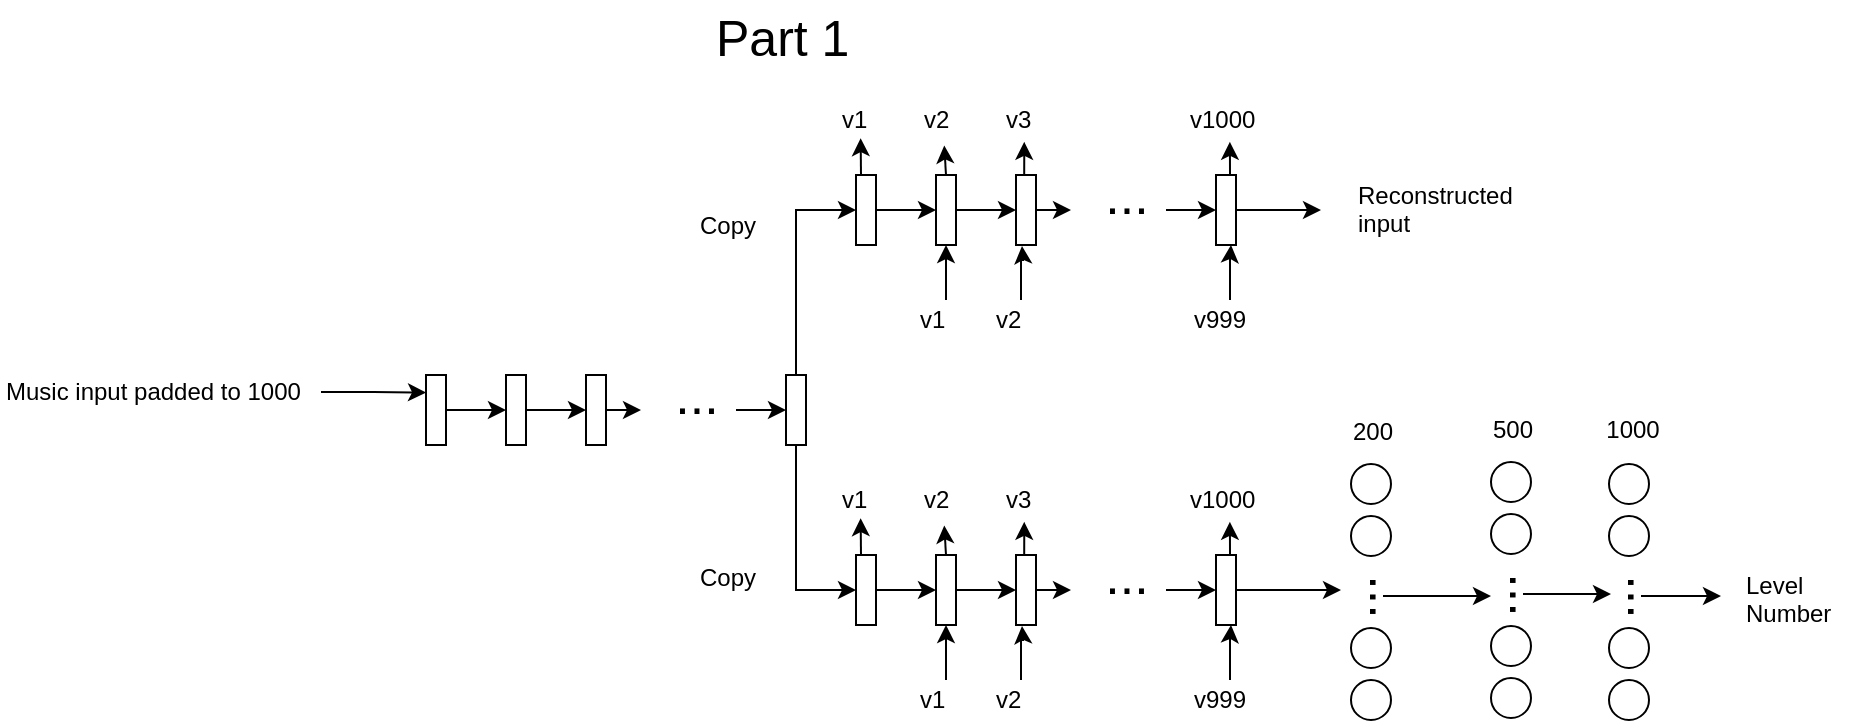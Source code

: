 <mxfile version="10.9.6" type="device"><diagram id="nsapRPHdGLRbUSgaMPTI" name="Page-1"><mxGraphModel dx="1248" dy="634" grid="1" gridSize="10" guides="1" tooltips="1" connect="1" arrows="1" fold="1" page="1" pageScale="1" pageWidth="1100" pageHeight="850" math="0" shadow="0"><root><mxCell id="0"/><mxCell id="1" parent="0"/><mxCell id="MNOf5aaTPx8_0yxTCLyb-124" style="edgeStyle=orthogonalEdgeStyle;rounded=0;orthogonalLoop=1;jettySize=auto;html=1;entryX=0.25;entryY=1;entryDx=0;entryDy=0;" edge="1" parent="1" source="MNOf5aaTPx8_0yxTCLyb-24" target="MNOf5aaTPx8_0yxTCLyb-25"><mxGeometry relative="1" as="geometry"/></mxCell><mxCell id="MNOf5aaTPx8_0yxTCLyb-24" value="Music input padded to 1000" style="text;html=1;resizable=0;points=[];autosize=1;align=left;verticalAlign=top;spacingTop=-4;" vertex="1" parent="1"><mxGeometry x="102.5" y="207" width="160" height="20" as="geometry"/></mxCell><mxCell id="MNOf5aaTPx8_0yxTCLyb-28" style="edgeStyle=orthogonalEdgeStyle;rounded=0;orthogonalLoop=1;jettySize=auto;html=1;exitX=0.5;exitY=0;exitDx=0;exitDy=0;entryX=0.5;entryY=1;entryDx=0;entryDy=0;" edge="1" parent="1" source="MNOf5aaTPx8_0yxTCLyb-25" target="MNOf5aaTPx8_0yxTCLyb-26"><mxGeometry relative="1" as="geometry"/></mxCell><mxCell id="MNOf5aaTPx8_0yxTCLyb-25" value="" style="rounded=0;whiteSpace=wrap;html=1;align=center;rotation=90;" vertex="1" parent="1"><mxGeometry x="302.5" y="221" width="35" height="10" as="geometry"/></mxCell><mxCell id="MNOf5aaTPx8_0yxTCLyb-29" style="edgeStyle=orthogonalEdgeStyle;rounded=0;orthogonalLoop=1;jettySize=auto;html=1;exitX=0.5;exitY=0;exitDx=0;exitDy=0;entryX=0.5;entryY=1;entryDx=0;entryDy=0;" edge="1" parent="1" source="MNOf5aaTPx8_0yxTCLyb-26" target="MNOf5aaTPx8_0yxTCLyb-27"><mxGeometry relative="1" as="geometry"/></mxCell><mxCell id="MNOf5aaTPx8_0yxTCLyb-26" value="" style="rounded=0;whiteSpace=wrap;html=1;align=center;rotation=90;" vertex="1" parent="1"><mxGeometry x="342.5" y="221" width="35" height="10" as="geometry"/></mxCell><mxCell id="MNOf5aaTPx8_0yxTCLyb-32" style="edgeStyle=orthogonalEdgeStyle;rounded=0;orthogonalLoop=1;jettySize=auto;html=1;exitX=0.5;exitY=0;exitDx=0;exitDy=0;" edge="1" parent="1" source="MNOf5aaTPx8_0yxTCLyb-27"><mxGeometry relative="1" as="geometry"><mxPoint x="422.5" y="226" as="targetPoint"/></mxGeometry></mxCell><mxCell id="MNOf5aaTPx8_0yxTCLyb-27" value="" style="rounded=0;whiteSpace=wrap;html=1;align=center;rotation=90;" vertex="1" parent="1"><mxGeometry x="382.5" y="221" width="35" height="10" as="geometry"/></mxCell><mxCell id="MNOf5aaTPx8_0yxTCLyb-119" style="edgeStyle=orthogonalEdgeStyle;rounded=0;orthogonalLoop=1;jettySize=auto;html=1;exitX=1;exitY=0.5;exitDx=0;exitDy=0;entryX=0.5;entryY=1;entryDx=0;entryDy=0;" edge="1" parent="1" source="MNOf5aaTPx8_0yxTCLyb-30" target="MNOf5aaTPx8_0yxTCLyb-98"><mxGeometry relative="1" as="geometry"/></mxCell><mxCell id="MNOf5aaTPx8_0yxTCLyb-120" style="edgeStyle=orthogonalEdgeStyle;rounded=0;orthogonalLoop=1;jettySize=auto;html=1;exitX=0;exitY=0.5;exitDx=0;exitDy=0;entryX=0.5;entryY=1;entryDx=0;entryDy=0;" edge="1" parent="1" source="MNOf5aaTPx8_0yxTCLyb-30" target="MNOf5aaTPx8_0yxTCLyb-35"><mxGeometry relative="1" as="geometry"/></mxCell><mxCell id="MNOf5aaTPx8_0yxTCLyb-30" value="" style="rounded=0;whiteSpace=wrap;html=1;align=center;rotation=90;" vertex="1" parent="1"><mxGeometry x="482.5" y="221" width="35" height="10" as="geometry"/></mxCell><mxCell id="MNOf5aaTPx8_0yxTCLyb-33" style="edgeStyle=orthogonalEdgeStyle;rounded=0;orthogonalLoop=1;jettySize=auto;html=1;entryX=0.5;entryY=1;entryDx=0;entryDy=0;" edge="1" parent="1" source="MNOf5aaTPx8_0yxTCLyb-31" target="MNOf5aaTPx8_0yxTCLyb-30"><mxGeometry relative="1" as="geometry"/></mxCell><mxCell id="MNOf5aaTPx8_0yxTCLyb-31" value="&lt;font style=&quot;font-size: 26px&quot;&gt;...&lt;/font&gt;" style="text;html=1;resizable=0;points=[];autosize=1;align=center;verticalAlign=middle;spacingTop=-15;direction=north;flipV=1;flipH=0;rotation=0;" vertex="1" parent="1"><mxGeometry x="430" y="221" width="40" height="10" as="geometry"/></mxCell><mxCell id="MNOf5aaTPx8_0yxTCLyb-34" style="edgeStyle=orthogonalEdgeStyle;rounded=0;orthogonalLoop=1;jettySize=auto;html=1;exitX=0.5;exitY=0;exitDx=0;exitDy=0;entryX=0.5;entryY=1;entryDx=0;entryDy=0;" edge="1" parent="1" source="MNOf5aaTPx8_0yxTCLyb-35" target="MNOf5aaTPx8_0yxTCLyb-37"><mxGeometry relative="1" as="geometry"/></mxCell><mxCell id="MNOf5aaTPx8_0yxTCLyb-53" style="edgeStyle=orthogonalEdgeStyle;rounded=0;orthogonalLoop=1;jettySize=auto;html=1;exitX=0;exitY=0.75;exitDx=0;exitDy=0;entryX=0.394;entryY=0.955;entryDx=0;entryDy=0;entryPerimeter=0;" edge="1" parent="1" source="MNOf5aaTPx8_0yxTCLyb-35" target="MNOf5aaTPx8_0yxTCLyb-52"><mxGeometry relative="1" as="geometry"/></mxCell><mxCell id="MNOf5aaTPx8_0yxTCLyb-35" value="" style="rounded=0;whiteSpace=wrap;html=1;align=center;rotation=90;" vertex="1" parent="1"><mxGeometry x="517.5" y="121" width="35" height="10" as="geometry"/></mxCell><mxCell id="MNOf5aaTPx8_0yxTCLyb-36" style="edgeStyle=orthogonalEdgeStyle;rounded=0;orthogonalLoop=1;jettySize=auto;html=1;exitX=0.5;exitY=0;exitDx=0;exitDy=0;entryX=0.5;entryY=1;entryDx=0;entryDy=0;" edge="1" parent="1" source="MNOf5aaTPx8_0yxTCLyb-37" target="MNOf5aaTPx8_0yxTCLyb-39"><mxGeometry relative="1" as="geometry"/></mxCell><mxCell id="MNOf5aaTPx8_0yxTCLyb-68" style="edgeStyle=orthogonalEdgeStyle;rounded=0;orthogonalLoop=1;jettySize=auto;html=1;exitX=0;exitY=0.5;exitDx=0;exitDy=0;entryX=0.421;entryY=1.137;entryDx=0;entryDy=0;entryPerimeter=0;" edge="1" parent="1" source="MNOf5aaTPx8_0yxTCLyb-37" target="MNOf5aaTPx8_0yxTCLyb-65"><mxGeometry relative="1" as="geometry"/></mxCell><mxCell id="MNOf5aaTPx8_0yxTCLyb-37" value="" style="rounded=0;whiteSpace=wrap;html=1;align=center;rotation=90;" vertex="1" parent="1"><mxGeometry x="557.5" y="121" width="35" height="10" as="geometry"/></mxCell><mxCell id="MNOf5aaTPx8_0yxTCLyb-38" style="edgeStyle=orthogonalEdgeStyle;rounded=0;orthogonalLoop=1;jettySize=auto;html=1;exitX=0.5;exitY=0;exitDx=0;exitDy=0;" edge="1" parent="1" source="MNOf5aaTPx8_0yxTCLyb-39"><mxGeometry relative="1" as="geometry"><mxPoint x="637.5" y="126" as="targetPoint"/></mxGeometry></mxCell><mxCell id="MNOf5aaTPx8_0yxTCLyb-71" style="edgeStyle=orthogonalEdgeStyle;rounded=0;orthogonalLoop=1;jettySize=auto;html=1;exitX=0;exitY=0.75;exitDx=0;exitDy=0;entryX=0.388;entryY=1.046;entryDx=0;entryDy=0;entryPerimeter=0;" edge="1" parent="1" source="MNOf5aaTPx8_0yxTCLyb-39" target="MNOf5aaTPx8_0yxTCLyb-66"><mxGeometry relative="1" as="geometry"/></mxCell><mxCell id="MNOf5aaTPx8_0yxTCLyb-39" value="" style="rounded=0;whiteSpace=wrap;html=1;align=center;rotation=90;" vertex="1" parent="1"><mxGeometry x="597.5" y="121" width="35" height="10" as="geometry"/></mxCell><mxCell id="MNOf5aaTPx8_0yxTCLyb-72" style="edgeStyle=orthogonalEdgeStyle;rounded=0;orthogonalLoop=1;jettySize=auto;html=1;exitX=0;exitY=0.5;exitDx=0;exitDy=0;entryX=0.439;entryY=1.046;entryDx=0;entryDy=0;entryPerimeter=0;" edge="1" parent="1" source="MNOf5aaTPx8_0yxTCLyb-40" target="MNOf5aaTPx8_0yxTCLyb-67"><mxGeometry relative="1" as="geometry"/></mxCell><mxCell id="MNOf5aaTPx8_0yxTCLyb-151" style="edgeStyle=orthogonalEdgeStyle;rounded=0;orthogonalLoop=1;jettySize=auto;html=1;exitX=0.5;exitY=0;exitDx=0;exitDy=0;" edge="1" parent="1" source="MNOf5aaTPx8_0yxTCLyb-40"><mxGeometry relative="1" as="geometry"><mxPoint x="762.5" y="126" as="targetPoint"/></mxGeometry></mxCell><mxCell id="MNOf5aaTPx8_0yxTCLyb-40" value="" style="rounded=0;whiteSpace=wrap;html=1;align=center;rotation=90;" vertex="1" parent="1"><mxGeometry x="697.5" y="121" width="35" height="10" as="geometry"/></mxCell><mxCell id="MNOf5aaTPx8_0yxTCLyb-41" style="edgeStyle=orthogonalEdgeStyle;rounded=0;orthogonalLoop=1;jettySize=auto;html=1;entryX=0.5;entryY=1;entryDx=0;entryDy=0;" edge="1" parent="1" source="MNOf5aaTPx8_0yxTCLyb-42" target="MNOf5aaTPx8_0yxTCLyb-40"><mxGeometry relative="1" as="geometry"/></mxCell><mxCell id="MNOf5aaTPx8_0yxTCLyb-42" value="&lt;font style=&quot;font-size: 26px&quot;&gt;...&lt;/font&gt;" style="text;html=1;resizable=0;points=[];autosize=1;align=center;verticalAlign=middle;spacingTop=-15;direction=north;flipV=1;flipH=0;rotation=0;" vertex="1" parent="1"><mxGeometry x="645" y="121" width="40" height="10" as="geometry"/></mxCell><mxCell id="MNOf5aaTPx8_0yxTCLyb-52" value="v1" style="text;html=1;resizable=0;points=[];autosize=1;align=left;verticalAlign=top;spacingTop=-4;" vertex="1" parent="1"><mxGeometry x="520.5" y="71" width="30" height="20" as="geometry"/></mxCell><mxCell id="MNOf5aaTPx8_0yxTCLyb-57" style="edgeStyle=orthogonalEdgeStyle;rounded=0;orthogonalLoop=1;jettySize=auto;html=1;entryX=1;entryY=0.5;entryDx=0;entryDy=0;" edge="1" parent="1" source="MNOf5aaTPx8_0yxTCLyb-54" target="MNOf5aaTPx8_0yxTCLyb-37"><mxGeometry relative="1" as="geometry"/></mxCell><mxCell id="MNOf5aaTPx8_0yxTCLyb-54" value="v1" style="text;html=1;resizable=0;points=[];autosize=1;align=left;verticalAlign=top;spacingTop=-4;" vertex="1" parent="1"><mxGeometry x="560" y="171" width="30" height="20" as="geometry"/></mxCell><mxCell id="MNOf5aaTPx8_0yxTCLyb-58" style="edgeStyle=orthogonalEdgeStyle;rounded=0;orthogonalLoop=1;jettySize=auto;html=1;entryX=1;entryY=0.5;entryDx=0;entryDy=0;" edge="1" parent="1" source="MNOf5aaTPx8_0yxTCLyb-59"><mxGeometry relative="1" as="geometry"><mxPoint x="613" y="144" as="targetPoint"/></mxGeometry></mxCell><mxCell id="MNOf5aaTPx8_0yxTCLyb-59" value="v2" style="text;html=1;resizable=0;points=[];autosize=1;align=left;verticalAlign=top;spacingTop=-4;" vertex="1" parent="1"><mxGeometry x="597.5" y="171" width="30" height="20" as="geometry"/></mxCell><mxCell id="MNOf5aaTPx8_0yxTCLyb-64" style="edgeStyle=orthogonalEdgeStyle;rounded=0;orthogonalLoop=1;jettySize=auto;html=1;entryX=1;entryY=0.25;entryDx=0;entryDy=0;" edge="1" parent="1" source="MNOf5aaTPx8_0yxTCLyb-61" target="MNOf5aaTPx8_0yxTCLyb-40"><mxGeometry relative="1" as="geometry"/></mxCell><mxCell id="MNOf5aaTPx8_0yxTCLyb-61" value="v999" style="text;html=1;resizable=0;points=[];autosize=1;align=left;verticalAlign=top;spacingTop=-4;" vertex="1" parent="1"><mxGeometry x="697" y="171" width="40" height="20" as="geometry"/></mxCell><mxCell id="MNOf5aaTPx8_0yxTCLyb-65" value="v2" style="text;html=1;resizable=0;points=[];autosize=1;align=left;verticalAlign=top;spacingTop=-4;" vertex="1" parent="1"><mxGeometry x="561.5" y="71" width="30" height="20" as="geometry"/></mxCell><mxCell id="MNOf5aaTPx8_0yxTCLyb-66" value="v3" style="text;html=1;resizable=0;points=[];autosize=1;align=left;verticalAlign=top;spacingTop=-4;" vertex="1" parent="1"><mxGeometry x="602.5" y="71" width="30" height="20" as="geometry"/></mxCell><mxCell id="MNOf5aaTPx8_0yxTCLyb-67" value="v1000" style="text;html=1;resizable=0;points=[];autosize=1;align=left;verticalAlign=top;spacingTop=-4;" vertex="1" parent="1"><mxGeometry x="695" y="71" width="50" height="20" as="geometry"/></mxCell><mxCell id="MNOf5aaTPx8_0yxTCLyb-96" style="edgeStyle=orthogonalEdgeStyle;rounded=0;orthogonalLoop=1;jettySize=auto;html=1;exitX=0.5;exitY=0;exitDx=0;exitDy=0;entryX=0.5;entryY=1;entryDx=0;entryDy=0;" edge="1" parent="1" source="MNOf5aaTPx8_0yxTCLyb-98" target="MNOf5aaTPx8_0yxTCLyb-101"><mxGeometry relative="1" as="geometry"/></mxCell><mxCell id="MNOf5aaTPx8_0yxTCLyb-97" style="edgeStyle=orthogonalEdgeStyle;rounded=0;orthogonalLoop=1;jettySize=auto;html=1;exitX=0;exitY=0.75;exitDx=0;exitDy=0;entryX=0.394;entryY=0.955;entryDx=0;entryDy=0;entryPerimeter=0;" edge="1" parent="1" source="MNOf5aaTPx8_0yxTCLyb-98" target="MNOf5aaTPx8_0yxTCLyb-109"><mxGeometry relative="1" as="geometry"/></mxCell><mxCell id="MNOf5aaTPx8_0yxTCLyb-98" value="" style="rounded=0;whiteSpace=wrap;html=1;align=center;rotation=90;" vertex="1" parent="1"><mxGeometry x="517.5" y="311" width="35" height="10" as="geometry"/></mxCell><mxCell id="MNOf5aaTPx8_0yxTCLyb-99" style="edgeStyle=orthogonalEdgeStyle;rounded=0;orthogonalLoop=1;jettySize=auto;html=1;exitX=0.5;exitY=0;exitDx=0;exitDy=0;entryX=0.5;entryY=1;entryDx=0;entryDy=0;" edge="1" parent="1" source="MNOf5aaTPx8_0yxTCLyb-101" target="MNOf5aaTPx8_0yxTCLyb-104"><mxGeometry relative="1" as="geometry"/></mxCell><mxCell id="MNOf5aaTPx8_0yxTCLyb-100" style="edgeStyle=orthogonalEdgeStyle;rounded=0;orthogonalLoop=1;jettySize=auto;html=1;exitX=0;exitY=0.5;exitDx=0;exitDy=0;entryX=0.421;entryY=1.137;entryDx=0;entryDy=0;entryPerimeter=0;" edge="1" parent="1" source="MNOf5aaTPx8_0yxTCLyb-101" target="MNOf5aaTPx8_0yxTCLyb-116"><mxGeometry relative="1" as="geometry"/></mxCell><mxCell id="MNOf5aaTPx8_0yxTCLyb-101" value="" style="rounded=0;whiteSpace=wrap;html=1;align=center;rotation=90;" vertex="1" parent="1"><mxGeometry x="557.5" y="311" width="35" height="10" as="geometry"/></mxCell><mxCell id="MNOf5aaTPx8_0yxTCLyb-102" style="edgeStyle=orthogonalEdgeStyle;rounded=0;orthogonalLoop=1;jettySize=auto;html=1;exitX=0.5;exitY=0;exitDx=0;exitDy=0;" edge="1" parent="1" source="MNOf5aaTPx8_0yxTCLyb-104"><mxGeometry relative="1" as="geometry"><mxPoint x="637.5" y="316" as="targetPoint"/></mxGeometry></mxCell><mxCell id="MNOf5aaTPx8_0yxTCLyb-103" style="edgeStyle=orthogonalEdgeStyle;rounded=0;orthogonalLoop=1;jettySize=auto;html=1;exitX=0;exitY=0.75;exitDx=0;exitDy=0;entryX=0.388;entryY=1.046;entryDx=0;entryDy=0;entryPerimeter=0;" edge="1" parent="1" source="MNOf5aaTPx8_0yxTCLyb-104" target="MNOf5aaTPx8_0yxTCLyb-117"><mxGeometry relative="1" as="geometry"/></mxCell><mxCell id="MNOf5aaTPx8_0yxTCLyb-104" value="" style="rounded=0;whiteSpace=wrap;html=1;align=center;rotation=90;" vertex="1" parent="1"><mxGeometry x="597.5" y="311" width="35" height="10" as="geometry"/></mxCell><mxCell id="MNOf5aaTPx8_0yxTCLyb-105" style="edgeStyle=orthogonalEdgeStyle;rounded=0;orthogonalLoop=1;jettySize=auto;html=1;exitX=0;exitY=0.5;exitDx=0;exitDy=0;entryX=0.439;entryY=1.046;entryDx=0;entryDy=0;entryPerimeter=0;" edge="1" parent="1" source="MNOf5aaTPx8_0yxTCLyb-106" target="MNOf5aaTPx8_0yxTCLyb-118"><mxGeometry relative="1" as="geometry"/></mxCell><mxCell id="MNOf5aaTPx8_0yxTCLyb-147" style="edgeStyle=orthogonalEdgeStyle;rounded=0;orthogonalLoop=1;jettySize=auto;html=1;exitX=0.5;exitY=0;exitDx=0;exitDy=0;" edge="1" parent="1" source="MNOf5aaTPx8_0yxTCLyb-106"><mxGeometry relative="1" as="geometry"><mxPoint x="772.5" y="316" as="targetPoint"/></mxGeometry></mxCell><mxCell id="MNOf5aaTPx8_0yxTCLyb-106" value="" style="rounded=0;whiteSpace=wrap;html=1;align=center;rotation=90;" vertex="1" parent="1"><mxGeometry x="697.5" y="311" width="35" height="10" as="geometry"/></mxCell><mxCell id="MNOf5aaTPx8_0yxTCLyb-107" style="edgeStyle=orthogonalEdgeStyle;rounded=0;orthogonalLoop=1;jettySize=auto;html=1;entryX=0.5;entryY=1;entryDx=0;entryDy=0;" edge="1" parent="1" source="MNOf5aaTPx8_0yxTCLyb-108" target="MNOf5aaTPx8_0yxTCLyb-106"><mxGeometry relative="1" as="geometry"/></mxCell><mxCell id="MNOf5aaTPx8_0yxTCLyb-108" value="&lt;font style=&quot;font-size: 26px&quot;&gt;...&lt;/font&gt;" style="text;html=1;resizable=0;points=[];autosize=1;align=center;verticalAlign=middle;spacingTop=-15;direction=north;flipV=1;flipH=0;rotation=0;" vertex="1" parent="1"><mxGeometry x="645" y="311" width="40" height="10" as="geometry"/></mxCell><mxCell id="MNOf5aaTPx8_0yxTCLyb-109" value="v1" style="text;html=1;resizable=0;points=[];autosize=1;align=left;verticalAlign=top;spacingTop=-4;" vertex="1" parent="1"><mxGeometry x="520.5" y="261" width="30" height="20" as="geometry"/></mxCell><mxCell id="MNOf5aaTPx8_0yxTCLyb-110" style="edgeStyle=orthogonalEdgeStyle;rounded=0;orthogonalLoop=1;jettySize=auto;html=1;entryX=1;entryY=0.5;entryDx=0;entryDy=0;" edge="1" parent="1" source="MNOf5aaTPx8_0yxTCLyb-111" target="MNOf5aaTPx8_0yxTCLyb-101"><mxGeometry relative="1" as="geometry"/></mxCell><mxCell id="MNOf5aaTPx8_0yxTCLyb-111" value="v1" style="text;html=1;resizable=0;points=[];autosize=1;align=left;verticalAlign=top;spacingTop=-4;" vertex="1" parent="1"><mxGeometry x="560" y="361" width="30" height="20" as="geometry"/></mxCell><mxCell id="MNOf5aaTPx8_0yxTCLyb-112" style="edgeStyle=orthogonalEdgeStyle;rounded=0;orthogonalLoop=1;jettySize=auto;html=1;entryX=1;entryY=0.5;entryDx=0;entryDy=0;" edge="1" parent="1" source="MNOf5aaTPx8_0yxTCLyb-113"><mxGeometry relative="1" as="geometry"><mxPoint x="613" y="334" as="targetPoint"/></mxGeometry></mxCell><mxCell id="MNOf5aaTPx8_0yxTCLyb-113" value="v2" style="text;html=1;resizable=0;points=[];autosize=1;align=left;verticalAlign=top;spacingTop=-4;" vertex="1" parent="1"><mxGeometry x="597.5" y="361" width="30" height="20" as="geometry"/></mxCell><mxCell id="MNOf5aaTPx8_0yxTCLyb-114" style="edgeStyle=orthogonalEdgeStyle;rounded=0;orthogonalLoop=1;jettySize=auto;html=1;entryX=1;entryY=0.25;entryDx=0;entryDy=0;" edge="1" parent="1" source="MNOf5aaTPx8_0yxTCLyb-115" target="MNOf5aaTPx8_0yxTCLyb-106"><mxGeometry relative="1" as="geometry"/></mxCell><mxCell id="MNOf5aaTPx8_0yxTCLyb-115" value="v999" style="text;html=1;resizable=0;points=[];autosize=1;align=left;verticalAlign=top;spacingTop=-4;" vertex="1" parent="1"><mxGeometry x="697" y="361" width="40" height="20" as="geometry"/></mxCell><mxCell id="MNOf5aaTPx8_0yxTCLyb-116" value="v2" style="text;html=1;resizable=0;points=[];autosize=1;align=left;verticalAlign=top;spacingTop=-4;" vertex="1" parent="1"><mxGeometry x="561.5" y="261" width="30" height="20" as="geometry"/></mxCell><mxCell id="MNOf5aaTPx8_0yxTCLyb-117" value="v3" style="text;html=1;resizable=0;points=[];autosize=1;align=left;verticalAlign=top;spacingTop=-4;" vertex="1" parent="1"><mxGeometry x="602.5" y="261" width="30" height="20" as="geometry"/></mxCell><mxCell id="MNOf5aaTPx8_0yxTCLyb-118" value="v1000" style="text;html=1;resizable=0;points=[];autosize=1;align=left;verticalAlign=top;spacingTop=-4;" vertex="1" parent="1"><mxGeometry x="695" y="261" width="50" height="20" as="geometry"/></mxCell><mxCell id="MNOf5aaTPx8_0yxTCLyb-121" value="Copy" style="text;html=1;resizable=0;points=[];autosize=1;align=left;verticalAlign=top;spacingTop=-4;" vertex="1" parent="1"><mxGeometry x="450" y="124" width="40" height="20" as="geometry"/></mxCell><mxCell id="MNOf5aaTPx8_0yxTCLyb-122" value="Copy" style="text;html=1;resizable=0;points=[];autosize=1;align=left;verticalAlign=top;spacingTop=-4;" vertex="1" parent="1"><mxGeometry x="450" y="300" width="40" height="20" as="geometry"/></mxCell><mxCell id="MNOf5aaTPx8_0yxTCLyb-127" value="" style="ellipse;whiteSpace=wrap;html=1;aspect=fixed;" vertex="1" parent="1"><mxGeometry x="777.5" y="253" width="20" height="20" as="geometry"/></mxCell><mxCell id="MNOf5aaTPx8_0yxTCLyb-128" value="" style="ellipse;whiteSpace=wrap;html=1;aspect=fixed;" vertex="1" parent="1"><mxGeometry x="777.5" y="279" width="20" height="20" as="geometry"/></mxCell><mxCell id="MNOf5aaTPx8_0yxTCLyb-129" value="" style="ellipse;whiteSpace=wrap;html=1;aspect=fixed;" vertex="1" parent="1"><mxGeometry x="777.5" y="335" width="20" height="20" as="geometry"/></mxCell><mxCell id="MNOf5aaTPx8_0yxTCLyb-130" value="" style="ellipse;whiteSpace=wrap;html=1;aspect=fixed;" vertex="1" parent="1"><mxGeometry x="777.5" y="361" width="20" height="20" as="geometry"/></mxCell><mxCell id="MNOf5aaTPx8_0yxTCLyb-131" style="edgeStyle=orthogonalEdgeStyle;rounded=0;orthogonalLoop=1;jettySize=auto;html=1;" edge="1" parent="1" source="MNOf5aaTPx8_0yxTCLyb-132"><mxGeometry relative="1" as="geometry"><mxPoint x="847.5" y="319" as="targetPoint"/></mxGeometry></mxCell><mxCell id="MNOf5aaTPx8_0yxTCLyb-132" value="&lt;font style=&quot;font-size: 26px&quot;&gt;...&lt;/font&gt;" style="text;html=1;resizable=0;points=[];autosize=1;align=center;verticalAlign=middle;spacingTop=-15;direction=north;flipV=1;flipH=0;rotation=90;" vertex="1" parent="1"><mxGeometry x="768.5" y="314" width="40" height="10" as="geometry"/></mxCell><mxCell id="MNOf5aaTPx8_0yxTCLyb-133" value="200" style="text;html=1;resizable=0;points=[];autosize=1;align=center;verticalAlign=top;spacingTop=-4;" vertex="1" parent="1"><mxGeometry x="767.5" y="227" width="40" height="20" as="geometry"/></mxCell><mxCell id="MNOf5aaTPx8_0yxTCLyb-134" value="" style="ellipse;whiteSpace=wrap;html=1;aspect=fixed;" vertex="1" parent="1"><mxGeometry x="847.5" y="252" width="20" height="20" as="geometry"/></mxCell><mxCell id="MNOf5aaTPx8_0yxTCLyb-135" value="" style="ellipse;whiteSpace=wrap;html=1;aspect=fixed;" vertex="1" parent="1"><mxGeometry x="847.5" y="278" width="20" height="20" as="geometry"/></mxCell><mxCell id="MNOf5aaTPx8_0yxTCLyb-136" value="" style="ellipse;whiteSpace=wrap;html=1;aspect=fixed;" vertex="1" parent="1"><mxGeometry x="847.5" y="334" width="20" height="20" as="geometry"/></mxCell><mxCell id="MNOf5aaTPx8_0yxTCLyb-137" value="" style="ellipse;whiteSpace=wrap;html=1;aspect=fixed;" vertex="1" parent="1"><mxGeometry x="847.5" y="360" width="20" height="20" as="geometry"/></mxCell><mxCell id="MNOf5aaTPx8_0yxTCLyb-138" style="edgeStyle=orthogonalEdgeStyle;rounded=0;orthogonalLoop=1;jettySize=auto;html=1;" edge="1" parent="1" source="MNOf5aaTPx8_0yxTCLyb-139"><mxGeometry relative="1" as="geometry"><mxPoint x="907.5" y="318" as="targetPoint"/></mxGeometry></mxCell><mxCell id="MNOf5aaTPx8_0yxTCLyb-139" value="&lt;font style=&quot;font-size: 26px&quot;&gt;...&lt;/font&gt;" style="text;html=1;resizable=0;points=[];autosize=1;align=center;verticalAlign=middle;spacingTop=-15;direction=north;flipV=1;flipH=0;rotation=90;" vertex="1" parent="1"><mxGeometry x="838.5" y="313" width="40" height="10" as="geometry"/></mxCell><mxCell id="MNOf5aaTPx8_0yxTCLyb-140" value="500" style="text;html=1;resizable=0;points=[];autosize=1;align=center;verticalAlign=top;spacingTop=-4;" vertex="1" parent="1"><mxGeometry x="837.5" y="226" width="40" height="20" as="geometry"/></mxCell><mxCell id="MNOf5aaTPx8_0yxTCLyb-141" value="" style="ellipse;whiteSpace=wrap;html=1;aspect=fixed;" vertex="1" parent="1"><mxGeometry x="906.5" y="253" width="20" height="20" as="geometry"/></mxCell><mxCell id="MNOf5aaTPx8_0yxTCLyb-142" value="" style="ellipse;whiteSpace=wrap;html=1;aspect=fixed;" vertex="1" parent="1"><mxGeometry x="906.5" y="279" width="20" height="20" as="geometry"/></mxCell><mxCell id="MNOf5aaTPx8_0yxTCLyb-143" value="" style="ellipse;whiteSpace=wrap;html=1;aspect=fixed;" vertex="1" parent="1"><mxGeometry x="906.5" y="335" width="20" height="20" as="geometry"/></mxCell><mxCell id="MNOf5aaTPx8_0yxTCLyb-144" value="" style="ellipse;whiteSpace=wrap;html=1;aspect=fixed;" vertex="1" parent="1"><mxGeometry x="906.5" y="361" width="20" height="20" as="geometry"/></mxCell><mxCell id="MNOf5aaTPx8_0yxTCLyb-149" style="edgeStyle=orthogonalEdgeStyle;rounded=0;orthogonalLoop=1;jettySize=auto;html=1;" edge="1" parent="1" source="MNOf5aaTPx8_0yxTCLyb-145"><mxGeometry relative="1" as="geometry"><mxPoint x="962.5" y="319" as="targetPoint"/></mxGeometry></mxCell><mxCell id="MNOf5aaTPx8_0yxTCLyb-145" value="&lt;font style=&quot;font-size: 26px&quot;&gt;...&lt;/font&gt;" style="text;html=1;resizable=0;points=[];autosize=1;align=center;verticalAlign=middle;spacingTop=-15;direction=north;flipV=1;flipH=0;rotation=90;" vertex="1" parent="1"><mxGeometry x="897.5" y="314" width="40" height="10" as="geometry"/></mxCell><mxCell id="MNOf5aaTPx8_0yxTCLyb-146" value="1000" style="text;html=1;resizable=0;points=[];autosize=1;align=center;verticalAlign=top;spacingTop=-4;" vertex="1" parent="1"><mxGeometry x="897.5" y="226" width="40" height="20" as="geometry"/></mxCell><mxCell id="MNOf5aaTPx8_0yxTCLyb-148" value="Level&amp;nbsp;&lt;br&gt;Number" style="text;html=1;resizable=0;points=[];autosize=1;align=left;verticalAlign=top;spacingTop=-4;" vertex="1" parent="1"><mxGeometry x="972.5" y="304" width="60" height="30" as="geometry"/></mxCell><mxCell id="MNOf5aaTPx8_0yxTCLyb-150" value="Reconstructed&amp;nbsp;&lt;br&gt;input" style="text;html=1;resizable=0;points=[];autosize=1;align=left;verticalAlign=top;spacingTop=-4;" vertex="1" parent="1"><mxGeometry x="778.5" y="109" width="100" height="30" as="geometry"/></mxCell><mxCell id="y_l5Bh3y7TVY2T0tMyNg-1" value="&lt;font style=&quot;font-size: 25px&quot;&gt;Part 1&lt;/font&gt;" style="text;html=1;resizable=0;points=[];autosize=1;align=left;verticalAlign=top;spacingTop=-4;" vertex="1" parent="1"><mxGeometry x="458" y="21.5" width="80" height="20" as="geometry"/></mxCell></root></mxGraphModel></diagram><diagram id="mcBhyulIZitx_4-zW7-v" name="Page-2"><mxGraphModel dx="1248" dy="634" grid="1" gridSize="10" guides="1" tooltips="1" connect="1" arrows="1" fold="1" page="1" pageScale="1" pageWidth="1100" pageHeight="850" math="0" shadow="0"><root><mxCell id="bfAl_t0-KqUqKXzN9pad-0"/><mxCell id="bfAl_t0-KqUqKXzN9pad-1" parent="bfAl_t0-KqUqKXzN9pad-0"/><mxCell id="bgxRM3Ssqnv6W0YEU0RZ-0" value="" style="ellipse;whiteSpace=wrap;html=1;aspect=fixed;" vertex="1" parent="bfAl_t0-KqUqKXzN9pad-1"><mxGeometry x="135" y="269" width="20" height="20" as="geometry"/></mxCell><mxCell id="bgxRM3Ssqnv6W0YEU0RZ-1" style="edgeStyle=orthogonalEdgeStyle;rounded=0;orthogonalLoop=1;jettySize=auto;html=1;" edge="1" parent="bfAl_t0-KqUqKXzN9pad-1" source="bgxRM3Ssqnv6W0YEU0RZ-2"><mxGeometry relative="1" as="geometry"><mxPoint x="135" y="336" as="targetPoint"/></mxGeometry></mxCell><mxCell id="bgxRM3Ssqnv6W0YEU0RZ-2" value="Level&lt;br&gt;Number" style="text;html=1;resizable=0;points=[];autosize=1;align=left;verticalAlign=top;spacingTop=-4;" vertex="1" parent="bfAl_t0-KqUqKXzN9pad-1"><mxGeometry x="35" y="321" width="60" height="30" as="geometry"/></mxCell><mxCell id="bgxRM3Ssqnv6W0YEU0RZ-3" value="" style="ellipse;whiteSpace=wrap;html=1;aspect=fixed;" vertex="1" parent="bfAl_t0-KqUqKXzN9pad-1"><mxGeometry x="135" y="295" width="20" height="20" as="geometry"/></mxCell><mxCell id="bgxRM3Ssqnv6W0YEU0RZ-4" value="" style="ellipse;whiteSpace=wrap;html=1;aspect=fixed;" vertex="1" parent="bfAl_t0-KqUqKXzN9pad-1"><mxGeometry x="135" y="351" width="20" height="20" as="geometry"/></mxCell><mxCell id="bgxRM3Ssqnv6W0YEU0RZ-5" value="" style="ellipse;whiteSpace=wrap;html=1;aspect=fixed;" vertex="1" parent="bfAl_t0-KqUqKXzN9pad-1"><mxGeometry x="135" y="377" width="20" height="20" as="geometry"/></mxCell><mxCell id="bgxRM3Ssqnv6W0YEU0RZ-6" style="edgeStyle=orthogonalEdgeStyle;rounded=0;orthogonalLoop=1;jettySize=auto;html=1;" edge="1" parent="bfAl_t0-KqUqKXzN9pad-1" source="bgxRM3Ssqnv6W0YEU0RZ-7"><mxGeometry relative="1" as="geometry"><mxPoint x="205" y="335" as="targetPoint"/></mxGeometry></mxCell><mxCell id="bgxRM3Ssqnv6W0YEU0RZ-7" value="&lt;font style=&quot;font-size: 26px&quot;&gt;...&lt;/font&gt;" style="text;html=1;resizable=0;points=[];autosize=1;align=center;verticalAlign=middle;spacingTop=-15;direction=north;flipV=1;flipH=0;rotation=90;" vertex="1" parent="bfAl_t0-KqUqKXzN9pad-1"><mxGeometry x="126" y="330" width="40" height="10" as="geometry"/></mxCell><mxCell id="bgxRM3Ssqnv6W0YEU0RZ-8" value="200" style="text;html=1;resizable=0;points=[];autosize=1;align=center;verticalAlign=top;spacingTop=-4;" vertex="1" parent="bfAl_t0-KqUqKXzN9pad-1"><mxGeometry x="125" y="243" width="40" height="20" as="geometry"/></mxCell><mxCell id="bgxRM3Ssqnv6W0YEU0RZ-9" value="" style="ellipse;whiteSpace=wrap;html=1;aspect=fixed;" vertex="1" parent="bfAl_t0-KqUqKXzN9pad-1"><mxGeometry x="205" y="268" width="20" height="20" as="geometry"/></mxCell><mxCell id="bgxRM3Ssqnv6W0YEU0RZ-10" value="" style="ellipse;whiteSpace=wrap;html=1;aspect=fixed;" vertex="1" parent="bfAl_t0-KqUqKXzN9pad-1"><mxGeometry x="205" y="294" width="20" height="20" as="geometry"/></mxCell><mxCell id="bgxRM3Ssqnv6W0YEU0RZ-11" value="" style="ellipse;whiteSpace=wrap;html=1;aspect=fixed;" vertex="1" parent="bfAl_t0-KqUqKXzN9pad-1"><mxGeometry x="205" y="350" width="20" height="20" as="geometry"/></mxCell><mxCell id="bgxRM3Ssqnv6W0YEU0RZ-12" value="" style="ellipse;whiteSpace=wrap;html=1;aspect=fixed;" vertex="1" parent="bfAl_t0-KqUqKXzN9pad-1"><mxGeometry x="205" y="376" width="20" height="20" as="geometry"/></mxCell><mxCell id="bgxRM3Ssqnv6W0YEU0RZ-13" style="edgeStyle=orthogonalEdgeStyle;rounded=0;orthogonalLoop=1;jettySize=auto;html=1;" edge="1" parent="bfAl_t0-KqUqKXzN9pad-1" source="bgxRM3Ssqnv6W0YEU0RZ-14"><mxGeometry relative="1" as="geometry"><mxPoint x="265" y="334" as="targetPoint"/></mxGeometry></mxCell><mxCell id="bgxRM3Ssqnv6W0YEU0RZ-14" value="&lt;font style=&quot;font-size: 26px&quot;&gt;...&lt;/font&gt;" style="text;html=1;resizable=0;points=[];autosize=1;align=center;verticalAlign=middle;spacingTop=-15;direction=north;flipV=1;flipH=0;rotation=90;" vertex="1" parent="bfAl_t0-KqUqKXzN9pad-1"><mxGeometry x="196" y="329" width="40" height="10" as="geometry"/></mxCell><mxCell id="bgxRM3Ssqnv6W0YEU0RZ-15" value="500" style="text;html=1;resizable=0;points=[];autosize=1;align=center;verticalAlign=top;spacingTop=-4;" vertex="1" parent="bfAl_t0-KqUqKXzN9pad-1"><mxGeometry x="195" y="242" width="40" height="20" as="geometry"/></mxCell><mxCell id="bgxRM3Ssqnv6W0YEU0RZ-16" value="" style="ellipse;whiteSpace=wrap;html=1;aspect=fixed;" vertex="1" parent="bfAl_t0-KqUqKXzN9pad-1"><mxGeometry x="264" y="269" width="20" height="20" as="geometry"/></mxCell><mxCell id="bgxRM3Ssqnv6W0YEU0RZ-17" value="" style="ellipse;whiteSpace=wrap;html=1;aspect=fixed;" vertex="1" parent="bfAl_t0-KqUqKXzN9pad-1"><mxGeometry x="264" y="295" width="20" height="20" as="geometry"/></mxCell><mxCell id="bgxRM3Ssqnv6W0YEU0RZ-18" value="" style="ellipse;whiteSpace=wrap;html=1;aspect=fixed;" vertex="1" parent="bfAl_t0-KqUqKXzN9pad-1"><mxGeometry x="264" y="351" width="20" height="20" as="geometry"/></mxCell><mxCell id="bgxRM3Ssqnv6W0YEU0RZ-19" value="" style="ellipse;whiteSpace=wrap;html=1;aspect=fixed;" vertex="1" parent="bfAl_t0-KqUqKXzN9pad-1"><mxGeometry x="264" y="377" width="20" height="20" as="geometry"/></mxCell><mxCell id="bgxRM3Ssqnv6W0YEU0RZ-20" style="edgeStyle=orthogonalEdgeStyle;rounded=0;orthogonalLoop=1;jettySize=auto;html=1;entryX=0.75;entryY=1;entryDx=0;entryDy=0;" edge="1" parent="bfAl_t0-KqUqKXzN9pad-1" source="bgxRM3Ssqnv6W0YEU0RZ-21" target="bgxRM3Ssqnv6W0YEU0RZ-24"><mxGeometry relative="1" as="geometry"/></mxCell><mxCell id="bgxRM3Ssqnv6W0YEU0RZ-21" value="&lt;font style=&quot;font-size: 26px&quot;&gt;...&lt;/font&gt;" style="text;html=1;resizable=0;points=[];autosize=1;align=center;verticalAlign=middle;spacingTop=-15;direction=north;flipV=1;flipH=0;rotation=90;" vertex="1" parent="bfAl_t0-KqUqKXzN9pad-1"><mxGeometry x="255" y="330" width="40" height="10" as="geometry"/></mxCell><mxCell id="bgxRM3Ssqnv6W0YEU0RZ-22" value="1000" style="text;html=1;resizable=0;points=[];autosize=1;align=center;verticalAlign=top;spacingTop=-4;" vertex="1" parent="bfAl_t0-KqUqKXzN9pad-1"><mxGeometry x="255" y="242" width="40" height="20" as="geometry"/></mxCell><mxCell id="bgxRM3Ssqnv6W0YEU0RZ-23" style="edgeStyle=orthogonalEdgeStyle;rounded=0;orthogonalLoop=1;jettySize=auto;html=1;exitX=0.5;exitY=0;exitDx=0;exitDy=0;entryX=0.5;entryY=1;entryDx=0;entryDy=0;" edge="1" parent="bfAl_t0-KqUqKXzN9pad-1" source="bgxRM3Ssqnv6W0YEU0RZ-24" target="bgxRM3Ssqnv6W0YEU0RZ-26"><mxGeometry relative="1" as="geometry"/></mxCell><mxCell id="bgxRM3Ssqnv6W0YEU0RZ-24" value="" style="rounded=0;whiteSpace=wrap;html=1;align=center;rotation=90;" vertex="1" parent="bfAl_t0-KqUqKXzN9pad-1"><mxGeometry x="335" y="222" width="35" height="10" as="geometry"/></mxCell><mxCell id="bgxRM3Ssqnv6W0YEU0RZ-25" style="edgeStyle=orthogonalEdgeStyle;rounded=0;orthogonalLoop=1;jettySize=auto;html=1;exitX=0.5;exitY=0;exitDx=0;exitDy=0;entryX=0.5;entryY=1;entryDx=0;entryDy=0;" edge="1" parent="bfAl_t0-KqUqKXzN9pad-1" source="bgxRM3Ssqnv6W0YEU0RZ-26" target="bgxRM3Ssqnv6W0YEU0RZ-28"><mxGeometry relative="1" as="geometry"/></mxCell><mxCell id="bgxRM3Ssqnv6W0YEU0RZ-26" value="" style="rounded=0;whiteSpace=wrap;html=1;align=center;rotation=90;" vertex="1" parent="bfAl_t0-KqUqKXzN9pad-1"><mxGeometry x="375" y="222" width="35" height="10" as="geometry"/></mxCell><mxCell id="bgxRM3Ssqnv6W0YEU0RZ-109" style="edgeStyle=orthogonalEdgeStyle;rounded=0;orthogonalLoop=1;jettySize=auto;html=1;exitX=0.5;exitY=0;exitDx=0;exitDy=0;" edge="1" parent="bfAl_t0-KqUqKXzN9pad-1" source="bgxRM3Ssqnv6W0YEU0RZ-28"><mxGeometry relative="1" as="geometry"><mxPoint x="460" y="227" as="targetPoint"/></mxGeometry></mxCell><mxCell id="bgxRM3Ssqnv6W0YEU0RZ-28" value="" style="rounded=0;whiteSpace=wrap;html=1;align=center;rotation=90;" vertex="1" parent="bfAl_t0-KqUqKXzN9pad-1"><mxGeometry x="415" y="222" width="35" height="10" as="geometry"/></mxCell><mxCell id="bgxRM3Ssqnv6W0YEU0RZ-29" style="edgeStyle=orthogonalEdgeStyle;rounded=0;orthogonalLoop=1;jettySize=auto;html=1;exitX=1;exitY=0.5;exitDx=0;exitDy=0;entryX=0.5;entryY=1;entryDx=0;entryDy=0;" edge="1" parent="bfAl_t0-KqUqKXzN9pad-1" source="bgxRM3Ssqnv6W0YEU0RZ-31" target="bgxRM3Ssqnv6W0YEU0RZ-60"><mxGeometry relative="1" as="geometry"/></mxCell><mxCell id="bgxRM3Ssqnv6W0YEU0RZ-30" style="edgeStyle=orthogonalEdgeStyle;rounded=0;orthogonalLoop=1;jettySize=auto;html=1;exitX=0;exitY=0.5;exitDx=0;exitDy=0;entryX=0.5;entryY=1;entryDx=0;entryDy=0;" edge="1" parent="bfAl_t0-KqUqKXzN9pad-1" source="bgxRM3Ssqnv6W0YEU0RZ-31" target="bgxRM3Ssqnv6W0YEU0RZ-36"><mxGeometry relative="1" as="geometry"/></mxCell><mxCell id="bgxRM3Ssqnv6W0YEU0RZ-31" value="" style="rounded=0;whiteSpace=wrap;html=1;align=center;rotation=90;" vertex="1" parent="bfAl_t0-KqUqKXzN9pad-1"><mxGeometry x="515" y="222" width="35" height="10" as="geometry"/></mxCell><mxCell id="bgxRM3Ssqnv6W0YEU0RZ-32" style="edgeStyle=orthogonalEdgeStyle;rounded=0;orthogonalLoop=1;jettySize=auto;html=1;entryX=0.5;entryY=1;entryDx=0;entryDy=0;" edge="1" parent="bfAl_t0-KqUqKXzN9pad-1" source="bgxRM3Ssqnv6W0YEU0RZ-33" target="bgxRM3Ssqnv6W0YEU0RZ-31"><mxGeometry relative="1" as="geometry"/></mxCell><mxCell id="bgxRM3Ssqnv6W0YEU0RZ-33" value="&lt;font style=&quot;font-size: 26px&quot;&gt;...&lt;/font&gt;" style="text;html=1;resizable=0;points=[];autosize=1;align=center;verticalAlign=middle;spacingTop=-15;direction=north;flipV=1;flipH=0;rotation=0;" vertex="1" parent="bfAl_t0-KqUqKXzN9pad-1"><mxGeometry x="462.5" y="222" width="40" height="10" as="geometry"/></mxCell><mxCell id="bgxRM3Ssqnv6W0YEU0RZ-34" style="edgeStyle=orthogonalEdgeStyle;rounded=0;orthogonalLoop=1;jettySize=auto;html=1;exitX=0.5;exitY=0;exitDx=0;exitDy=0;entryX=0.5;entryY=1;entryDx=0;entryDy=0;" edge="1" parent="bfAl_t0-KqUqKXzN9pad-1" source="bgxRM3Ssqnv6W0YEU0RZ-36" target="bgxRM3Ssqnv6W0YEU0RZ-39"><mxGeometry relative="1" as="geometry"/></mxCell><mxCell id="bgxRM3Ssqnv6W0YEU0RZ-35" style="edgeStyle=orthogonalEdgeStyle;rounded=0;orthogonalLoop=1;jettySize=auto;html=1;exitX=0;exitY=0.75;exitDx=0;exitDy=0;entryX=0.394;entryY=0.955;entryDx=0;entryDy=0;entryPerimeter=0;" edge="1" parent="bfAl_t0-KqUqKXzN9pad-1" source="bgxRM3Ssqnv6W0YEU0RZ-36" target="bgxRM3Ssqnv6W0YEU0RZ-48"><mxGeometry relative="1" as="geometry"/></mxCell><mxCell id="bgxRM3Ssqnv6W0YEU0RZ-36" value="" style="rounded=0;whiteSpace=wrap;html=1;align=center;rotation=90;" vertex="1" parent="bfAl_t0-KqUqKXzN9pad-1"><mxGeometry x="550" y="122" width="35" height="10" as="geometry"/></mxCell><mxCell id="bgxRM3Ssqnv6W0YEU0RZ-37" style="edgeStyle=orthogonalEdgeStyle;rounded=0;orthogonalLoop=1;jettySize=auto;html=1;exitX=0.5;exitY=0;exitDx=0;exitDy=0;entryX=0.5;entryY=1;entryDx=0;entryDy=0;" edge="1" parent="bfAl_t0-KqUqKXzN9pad-1" source="bgxRM3Ssqnv6W0YEU0RZ-39" target="bgxRM3Ssqnv6W0YEU0RZ-42"><mxGeometry relative="1" as="geometry"/></mxCell><mxCell id="bgxRM3Ssqnv6W0YEU0RZ-38" style="edgeStyle=orthogonalEdgeStyle;rounded=0;orthogonalLoop=1;jettySize=auto;html=1;exitX=0;exitY=0.5;exitDx=0;exitDy=0;entryX=0.421;entryY=1.137;entryDx=0;entryDy=0;entryPerimeter=0;" edge="1" parent="bfAl_t0-KqUqKXzN9pad-1" source="bgxRM3Ssqnv6W0YEU0RZ-39" target="bgxRM3Ssqnv6W0YEU0RZ-55"><mxGeometry relative="1" as="geometry"/></mxCell><mxCell id="bgxRM3Ssqnv6W0YEU0RZ-39" value="" style="rounded=0;whiteSpace=wrap;html=1;align=center;rotation=90;" vertex="1" parent="bfAl_t0-KqUqKXzN9pad-1"><mxGeometry x="590" y="122" width="35" height="10" as="geometry"/></mxCell><mxCell id="bgxRM3Ssqnv6W0YEU0RZ-41" style="edgeStyle=orthogonalEdgeStyle;rounded=0;orthogonalLoop=1;jettySize=auto;html=1;exitX=0;exitY=0.75;exitDx=0;exitDy=0;entryX=0.388;entryY=1.046;entryDx=0;entryDy=0;entryPerimeter=0;" edge="1" parent="bfAl_t0-KqUqKXzN9pad-1" source="bgxRM3Ssqnv6W0YEU0RZ-42" target="bgxRM3Ssqnv6W0YEU0RZ-56"><mxGeometry relative="1" as="geometry"/></mxCell><mxCell id="bgxRM3Ssqnv6W0YEU0RZ-110" style="edgeStyle=orthogonalEdgeStyle;rounded=0;orthogonalLoop=1;jettySize=auto;html=1;exitX=0.5;exitY=0;exitDx=0;exitDy=0;" edge="1" parent="bfAl_t0-KqUqKXzN9pad-1" source="bgxRM3Ssqnv6W0YEU0RZ-42"><mxGeometry relative="1" as="geometry"><mxPoint x="670" y="127" as="targetPoint"/></mxGeometry></mxCell><mxCell id="bgxRM3Ssqnv6W0YEU0RZ-42" value="" style="rounded=0;whiteSpace=wrap;html=1;align=center;rotation=90;" vertex="1" parent="bfAl_t0-KqUqKXzN9pad-1"><mxGeometry x="630" y="122" width="35" height="10" as="geometry"/></mxCell><mxCell id="bgxRM3Ssqnv6W0YEU0RZ-43" style="edgeStyle=orthogonalEdgeStyle;rounded=0;orthogonalLoop=1;jettySize=auto;html=1;exitX=0;exitY=0.5;exitDx=0;exitDy=0;entryX=0.439;entryY=1.046;entryDx=0;entryDy=0;entryPerimeter=0;" edge="1" parent="bfAl_t0-KqUqKXzN9pad-1" source="bgxRM3Ssqnv6W0YEU0RZ-45" target="bgxRM3Ssqnv6W0YEU0RZ-57"><mxGeometry relative="1" as="geometry"/></mxCell><mxCell id="bgxRM3Ssqnv6W0YEU0RZ-44" style="edgeStyle=orthogonalEdgeStyle;rounded=0;orthogonalLoop=1;jettySize=auto;html=1;exitX=0.5;exitY=0;exitDx=0;exitDy=0;" edge="1" parent="bfAl_t0-KqUqKXzN9pad-1" source="bgxRM3Ssqnv6W0YEU0RZ-45"><mxGeometry relative="1" as="geometry"><mxPoint x="795" y="127" as="targetPoint"/></mxGeometry></mxCell><mxCell id="bgxRM3Ssqnv6W0YEU0RZ-45" value="" style="rounded=0;whiteSpace=wrap;html=1;align=center;rotation=90;" vertex="1" parent="bfAl_t0-KqUqKXzN9pad-1"><mxGeometry x="730" y="122" width="35" height="10" as="geometry"/></mxCell><mxCell id="bgxRM3Ssqnv6W0YEU0RZ-46" style="edgeStyle=orthogonalEdgeStyle;rounded=0;orthogonalLoop=1;jettySize=auto;html=1;entryX=0.5;entryY=1;entryDx=0;entryDy=0;" edge="1" parent="bfAl_t0-KqUqKXzN9pad-1" source="bgxRM3Ssqnv6W0YEU0RZ-47" target="bgxRM3Ssqnv6W0YEU0RZ-45"><mxGeometry relative="1" as="geometry"/></mxCell><mxCell id="bgxRM3Ssqnv6W0YEU0RZ-47" value="&lt;font style=&quot;font-size: 26px&quot;&gt;...&lt;/font&gt;" style="text;html=1;resizable=0;points=[];autosize=1;align=center;verticalAlign=middle;spacingTop=-15;direction=north;flipV=1;flipH=0;rotation=0;" vertex="1" parent="bfAl_t0-KqUqKXzN9pad-1"><mxGeometry x="677.5" y="122" width="40" height="10" as="geometry"/></mxCell><mxCell id="bgxRM3Ssqnv6W0YEU0RZ-48" value="v1" style="text;html=1;resizable=0;points=[];autosize=1;align=left;verticalAlign=top;spacingTop=-4;" vertex="1" parent="bfAl_t0-KqUqKXzN9pad-1"><mxGeometry x="553" y="72" width="30" height="20" as="geometry"/></mxCell><mxCell id="bgxRM3Ssqnv6W0YEU0RZ-49" style="edgeStyle=orthogonalEdgeStyle;rounded=0;orthogonalLoop=1;jettySize=auto;html=1;entryX=1;entryY=0.5;entryDx=0;entryDy=0;" edge="1" parent="bfAl_t0-KqUqKXzN9pad-1" source="bgxRM3Ssqnv6W0YEU0RZ-50" target="bgxRM3Ssqnv6W0YEU0RZ-39"><mxGeometry relative="1" as="geometry"/></mxCell><mxCell id="bgxRM3Ssqnv6W0YEU0RZ-50" value="v1" style="text;html=1;resizable=0;points=[];autosize=1;align=left;verticalAlign=top;spacingTop=-4;" vertex="1" parent="bfAl_t0-KqUqKXzN9pad-1"><mxGeometry x="592.5" y="172" width="30" height="20" as="geometry"/></mxCell><mxCell id="bgxRM3Ssqnv6W0YEU0RZ-51" style="edgeStyle=orthogonalEdgeStyle;rounded=0;orthogonalLoop=1;jettySize=auto;html=1;entryX=1;entryY=0.5;entryDx=0;entryDy=0;" edge="1" parent="bfAl_t0-KqUqKXzN9pad-1" source="bgxRM3Ssqnv6W0YEU0RZ-52"><mxGeometry relative="1" as="geometry"><mxPoint x="645.5" y="145" as="targetPoint"/></mxGeometry></mxCell><mxCell id="bgxRM3Ssqnv6W0YEU0RZ-52" value="v2" style="text;html=1;resizable=0;points=[];autosize=1;align=left;verticalAlign=top;spacingTop=-4;" vertex="1" parent="bfAl_t0-KqUqKXzN9pad-1"><mxGeometry x="630" y="172" width="30" height="20" as="geometry"/></mxCell><mxCell id="bgxRM3Ssqnv6W0YEU0RZ-53" style="edgeStyle=orthogonalEdgeStyle;rounded=0;orthogonalLoop=1;jettySize=auto;html=1;entryX=1;entryY=0.25;entryDx=0;entryDy=0;" edge="1" parent="bfAl_t0-KqUqKXzN9pad-1" source="bgxRM3Ssqnv6W0YEU0RZ-54" target="bgxRM3Ssqnv6W0YEU0RZ-45"><mxGeometry relative="1" as="geometry"/></mxCell><mxCell id="bgxRM3Ssqnv6W0YEU0RZ-54" value="v999" style="text;html=1;resizable=0;points=[];autosize=1;align=left;verticalAlign=top;spacingTop=-4;" vertex="1" parent="bfAl_t0-KqUqKXzN9pad-1"><mxGeometry x="729.5" y="172" width="40" height="20" as="geometry"/></mxCell><mxCell id="bgxRM3Ssqnv6W0YEU0RZ-55" value="v2" style="text;html=1;resizable=0;points=[];autosize=1;align=left;verticalAlign=top;spacingTop=-4;" vertex="1" parent="bfAl_t0-KqUqKXzN9pad-1"><mxGeometry x="594" y="72" width="30" height="20" as="geometry"/></mxCell><mxCell id="bgxRM3Ssqnv6W0YEU0RZ-56" value="v3" style="text;html=1;resizable=0;points=[];autosize=1;align=left;verticalAlign=top;spacingTop=-4;" vertex="1" parent="bfAl_t0-KqUqKXzN9pad-1"><mxGeometry x="635" y="72" width="30" height="20" as="geometry"/></mxCell><mxCell id="bgxRM3Ssqnv6W0YEU0RZ-57" value="v1000" style="text;html=1;resizable=0;points=[];autosize=1;align=left;verticalAlign=top;spacingTop=-4;" vertex="1" parent="bfAl_t0-KqUqKXzN9pad-1"><mxGeometry x="727.5" y="72" width="50" height="20" as="geometry"/></mxCell><mxCell id="bgxRM3Ssqnv6W0YEU0RZ-58" style="edgeStyle=orthogonalEdgeStyle;rounded=0;orthogonalLoop=1;jettySize=auto;html=1;exitX=0.5;exitY=0;exitDx=0;exitDy=0;entryX=0.5;entryY=1;entryDx=0;entryDy=0;" edge="1" parent="bfAl_t0-KqUqKXzN9pad-1" source="bgxRM3Ssqnv6W0YEU0RZ-60" target="bgxRM3Ssqnv6W0YEU0RZ-63"><mxGeometry relative="1" as="geometry"/></mxCell><mxCell id="bgxRM3Ssqnv6W0YEU0RZ-59" style="edgeStyle=orthogonalEdgeStyle;rounded=0;orthogonalLoop=1;jettySize=auto;html=1;exitX=0;exitY=0.75;exitDx=0;exitDy=0;entryX=0.394;entryY=0.955;entryDx=0;entryDy=0;entryPerimeter=0;" edge="1" parent="bfAl_t0-KqUqKXzN9pad-1" source="bgxRM3Ssqnv6W0YEU0RZ-60" target="bgxRM3Ssqnv6W0YEU0RZ-72"><mxGeometry relative="1" as="geometry"/></mxCell><mxCell id="bgxRM3Ssqnv6W0YEU0RZ-60" value="" style="rounded=0;whiteSpace=wrap;html=1;align=center;rotation=90;" vertex="1" parent="bfAl_t0-KqUqKXzN9pad-1"><mxGeometry x="550" y="312" width="35" height="10" as="geometry"/></mxCell><mxCell id="bgxRM3Ssqnv6W0YEU0RZ-61" style="edgeStyle=orthogonalEdgeStyle;rounded=0;orthogonalLoop=1;jettySize=auto;html=1;exitX=0.5;exitY=0;exitDx=0;exitDy=0;entryX=0.5;entryY=1;entryDx=0;entryDy=0;" edge="1" parent="bfAl_t0-KqUqKXzN9pad-1" source="bgxRM3Ssqnv6W0YEU0RZ-63" target="bgxRM3Ssqnv6W0YEU0RZ-66"><mxGeometry relative="1" as="geometry"/></mxCell><mxCell id="bgxRM3Ssqnv6W0YEU0RZ-62" style="edgeStyle=orthogonalEdgeStyle;rounded=0;orthogonalLoop=1;jettySize=auto;html=1;exitX=0;exitY=0.5;exitDx=0;exitDy=0;entryX=0.421;entryY=1.137;entryDx=0;entryDy=0;entryPerimeter=0;" edge="1" parent="bfAl_t0-KqUqKXzN9pad-1" source="bgxRM3Ssqnv6W0YEU0RZ-63" target="bgxRM3Ssqnv6W0YEU0RZ-79"><mxGeometry relative="1" as="geometry"/></mxCell><mxCell id="bgxRM3Ssqnv6W0YEU0RZ-63" value="" style="rounded=0;whiteSpace=wrap;html=1;align=center;rotation=90;" vertex="1" parent="bfAl_t0-KqUqKXzN9pad-1"><mxGeometry x="590" y="312" width="35" height="10" as="geometry"/></mxCell><mxCell id="bgxRM3Ssqnv6W0YEU0RZ-65" style="edgeStyle=orthogonalEdgeStyle;rounded=0;orthogonalLoop=1;jettySize=auto;html=1;exitX=0;exitY=0.75;exitDx=0;exitDy=0;entryX=0.388;entryY=1.046;entryDx=0;entryDy=0;entryPerimeter=0;" edge="1" parent="bfAl_t0-KqUqKXzN9pad-1" source="bgxRM3Ssqnv6W0YEU0RZ-66" target="bgxRM3Ssqnv6W0YEU0RZ-80"><mxGeometry relative="1" as="geometry"/></mxCell><mxCell id="bgxRM3Ssqnv6W0YEU0RZ-111" style="edgeStyle=orthogonalEdgeStyle;rounded=0;orthogonalLoop=1;jettySize=auto;html=1;exitX=0.5;exitY=0;exitDx=0;exitDy=0;" edge="1" parent="bfAl_t0-KqUqKXzN9pad-1" source="bgxRM3Ssqnv6W0YEU0RZ-66"><mxGeometry relative="1" as="geometry"><mxPoint x="670" y="317" as="targetPoint"/></mxGeometry></mxCell><mxCell id="bgxRM3Ssqnv6W0YEU0RZ-66" value="" style="rounded=0;whiteSpace=wrap;html=1;align=center;rotation=90;" vertex="1" parent="bfAl_t0-KqUqKXzN9pad-1"><mxGeometry x="630" y="312" width="35" height="10" as="geometry"/></mxCell><mxCell id="bgxRM3Ssqnv6W0YEU0RZ-67" style="edgeStyle=orthogonalEdgeStyle;rounded=0;orthogonalLoop=1;jettySize=auto;html=1;exitX=0;exitY=0.5;exitDx=0;exitDy=0;entryX=0.439;entryY=1.046;entryDx=0;entryDy=0;entryPerimeter=0;" edge="1" parent="bfAl_t0-KqUqKXzN9pad-1" source="bgxRM3Ssqnv6W0YEU0RZ-69" target="bgxRM3Ssqnv6W0YEU0RZ-81"><mxGeometry relative="1" as="geometry"/></mxCell><mxCell id="bgxRM3Ssqnv6W0YEU0RZ-68" style="edgeStyle=orthogonalEdgeStyle;rounded=0;orthogonalLoop=1;jettySize=auto;html=1;exitX=0.5;exitY=0;exitDx=0;exitDy=0;" edge="1" parent="bfAl_t0-KqUqKXzN9pad-1" source="bgxRM3Ssqnv6W0YEU0RZ-69"><mxGeometry relative="1" as="geometry"><mxPoint x="805" y="317" as="targetPoint"/></mxGeometry></mxCell><mxCell id="bgxRM3Ssqnv6W0YEU0RZ-69" value="" style="rounded=0;whiteSpace=wrap;html=1;align=center;rotation=90;" vertex="1" parent="bfAl_t0-KqUqKXzN9pad-1"><mxGeometry x="730" y="312" width="35" height="10" as="geometry"/></mxCell><mxCell id="bgxRM3Ssqnv6W0YEU0RZ-70" style="edgeStyle=orthogonalEdgeStyle;rounded=0;orthogonalLoop=1;jettySize=auto;html=1;entryX=0.5;entryY=1;entryDx=0;entryDy=0;" edge="1" parent="bfAl_t0-KqUqKXzN9pad-1" source="bgxRM3Ssqnv6W0YEU0RZ-71" target="bgxRM3Ssqnv6W0YEU0RZ-69"><mxGeometry relative="1" as="geometry"/></mxCell><mxCell id="bgxRM3Ssqnv6W0YEU0RZ-71" value="&lt;font style=&quot;font-size: 26px&quot;&gt;...&lt;/font&gt;" style="text;html=1;resizable=0;points=[];autosize=1;align=center;verticalAlign=middle;spacingTop=-15;direction=north;flipV=1;flipH=0;rotation=0;" vertex="1" parent="bfAl_t0-KqUqKXzN9pad-1"><mxGeometry x="677.5" y="312" width="40" height="10" as="geometry"/></mxCell><mxCell id="bgxRM3Ssqnv6W0YEU0RZ-72" value="v1" style="text;html=1;resizable=0;points=[];autosize=1;align=left;verticalAlign=top;spacingTop=-4;" vertex="1" parent="bfAl_t0-KqUqKXzN9pad-1"><mxGeometry x="553" y="262" width="30" height="20" as="geometry"/></mxCell><mxCell id="bgxRM3Ssqnv6W0YEU0RZ-73" style="edgeStyle=orthogonalEdgeStyle;rounded=0;orthogonalLoop=1;jettySize=auto;html=1;entryX=1;entryY=0.5;entryDx=0;entryDy=0;" edge="1" parent="bfAl_t0-KqUqKXzN9pad-1" source="bgxRM3Ssqnv6W0YEU0RZ-74" target="bgxRM3Ssqnv6W0YEU0RZ-63"><mxGeometry relative="1" as="geometry"/></mxCell><mxCell id="bgxRM3Ssqnv6W0YEU0RZ-74" value="v1" style="text;html=1;resizable=0;points=[];autosize=1;align=left;verticalAlign=top;spacingTop=-4;" vertex="1" parent="bfAl_t0-KqUqKXzN9pad-1"><mxGeometry x="592.5" y="362" width="30" height="20" as="geometry"/></mxCell><mxCell id="bgxRM3Ssqnv6W0YEU0RZ-75" style="edgeStyle=orthogonalEdgeStyle;rounded=0;orthogonalLoop=1;jettySize=auto;html=1;entryX=1;entryY=0.5;entryDx=0;entryDy=0;" edge="1" parent="bfAl_t0-KqUqKXzN9pad-1" source="bgxRM3Ssqnv6W0YEU0RZ-76"><mxGeometry relative="1" as="geometry"><mxPoint x="645.5" y="335" as="targetPoint"/></mxGeometry></mxCell><mxCell id="bgxRM3Ssqnv6W0YEU0RZ-76" value="v2" style="text;html=1;resizable=0;points=[];autosize=1;align=left;verticalAlign=top;spacingTop=-4;" vertex="1" parent="bfAl_t0-KqUqKXzN9pad-1"><mxGeometry x="630" y="362" width="30" height="20" as="geometry"/></mxCell><mxCell id="bgxRM3Ssqnv6W0YEU0RZ-77" style="edgeStyle=orthogonalEdgeStyle;rounded=0;orthogonalLoop=1;jettySize=auto;html=1;entryX=1;entryY=0.25;entryDx=0;entryDy=0;" edge="1" parent="bfAl_t0-KqUqKXzN9pad-1" source="bgxRM3Ssqnv6W0YEU0RZ-78" target="bgxRM3Ssqnv6W0YEU0RZ-69"><mxGeometry relative="1" as="geometry"/></mxCell><mxCell id="bgxRM3Ssqnv6W0YEU0RZ-78" value="v999" style="text;html=1;resizable=0;points=[];autosize=1;align=left;verticalAlign=top;spacingTop=-4;" vertex="1" parent="bfAl_t0-KqUqKXzN9pad-1"><mxGeometry x="729.5" y="362" width="40" height="20" as="geometry"/></mxCell><mxCell id="bgxRM3Ssqnv6W0YEU0RZ-79" value="v2" style="text;html=1;resizable=0;points=[];autosize=1;align=left;verticalAlign=top;spacingTop=-4;" vertex="1" parent="bfAl_t0-KqUqKXzN9pad-1"><mxGeometry x="594" y="262" width="30" height="20" as="geometry"/></mxCell><mxCell id="bgxRM3Ssqnv6W0YEU0RZ-80" value="v3" style="text;html=1;resizable=0;points=[];autosize=1;align=left;verticalAlign=top;spacingTop=-4;" vertex="1" parent="bfAl_t0-KqUqKXzN9pad-1"><mxGeometry x="635" y="262" width="30" height="20" as="geometry"/></mxCell><mxCell id="bgxRM3Ssqnv6W0YEU0RZ-81" value="v1000" style="text;html=1;resizable=0;points=[];autosize=1;align=left;verticalAlign=top;spacingTop=-4;" vertex="1" parent="bfAl_t0-KqUqKXzN9pad-1"><mxGeometry x="727.5" y="262" width="50" height="20" as="geometry"/></mxCell><mxCell id="bgxRM3Ssqnv6W0YEU0RZ-82" value="Copy" style="text;html=1;resizable=0;points=[];autosize=1;align=left;verticalAlign=top;spacingTop=-4;" vertex="1" parent="bfAl_t0-KqUqKXzN9pad-1"><mxGeometry x="482.5" y="125" width="40" height="20" as="geometry"/></mxCell><mxCell id="bgxRM3Ssqnv6W0YEU0RZ-83" value="Copy" style="text;html=1;resizable=0;points=[];autosize=1;align=left;verticalAlign=top;spacingTop=-4;" vertex="1" parent="bfAl_t0-KqUqKXzN9pad-1"><mxGeometry x="482.5" y="301" width="40" height="20" as="geometry"/></mxCell><mxCell id="bgxRM3Ssqnv6W0YEU0RZ-84" value="" style="ellipse;whiteSpace=wrap;html=1;aspect=fixed;" vertex="1" parent="bfAl_t0-KqUqKXzN9pad-1"><mxGeometry x="810" y="254" width="20" height="20" as="geometry"/></mxCell><mxCell id="bgxRM3Ssqnv6W0YEU0RZ-85" value="" style="ellipse;whiteSpace=wrap;html=1;aspect=fixed;" vertex="1" parent="bfAl_t0-KqUqKXzN9pad-1"><mxGeometry x="810" y="280" width="20" height="20" as="geometry"/></mxCell><mxCell id="bgxRM3Ssqnv6W0YEU0RZ-86" value="" style="ellipse;whiteSpace=wrap;html=1;aspect=fixed;" vertex="1" parent="bfAl_t0-KqUqKXzN9pad-1"><mxGeometry x="810" y="336" width="20" height="20" as="geometry"/></mxCell><mxCell id="bgxRM3Ssqnv6W0YEU0RZ-87" value="" style="ellipse;whiteSpace=wrap;html=1;aspect=fixed;" vertex="1" parent="bfAl_t0-KqUqKXzN9pad-1"><mxGeometry x="810" y="362" width="20" height="20" as="geometry"/></mxCell><mxCell id="bgxRM3Ssqnv6W0YEU0RZ-88" style="edgeStyle=orthogonalEdgeStyle;rounded=0;orthogonalLoop=1;jettySize=auto;html=1;" edge="1" parent="bfAl_t0-KqUqKXzN9pad-1" source="bgxRM3Ssqnv6W0YEU0RZ-89"><mxGeometry relative="1" as="geometry"><mxPoint x="880" y="320" as="targetPoint"/></mxGeometry></mxCell><mxCell id="bgxRM3Ssqnv6W0YEU0RZ-89" value="&lt;font style=&quot;font-size: 26px&quot;&gt;...&lt;/font&gt;" style="text;html=1;resizable=0;points=[];autosize=1;align=center;verticalAlign=middle;spacingTop=-15;direction=north;flipV=1;flipH=0;rotation=90;" vertex="1" parent="bfAl_t0-KqUqKXzN9pad-1"><mxGeometry x="801" y="315" width="40" height="10" as="geometry"/></mxCell><mxCell id="bgxRM3Ssqnv6W0YEU0RZ-90" value="200" style="text;html=1;resizable=0;points=[];autosize=1;align=center;verticalAlign=top;spacingTop=-4;" vertex="1" parent="bfAl_t0-KqUqKXzN9pad-1"><mxGeometry x="800" y="228" width="40" height="20" as="geometry"/></mxCell><mxCell id="bgxRM3Ssqnv6W0YEU0RZ-91" value="" style="ellipse;whiteSpace=wrap;html=1;aspect=fixed;" vertex="1" parent="bfAl_t0-KqUqKXzN9pad-1"><mxGeometry x="880" y="253" width="20" height="20" as="geometry"/></mxCell><mxCell id="bgxRM3Ssqnv6W0YEU0RZ-92" value="" style="ellipse;whiteSpace=wrap;html=1;aspect=fixed;" vertex="1" parent="bfAl_t0-KqUqKXzN9pad-1"><mxGeometry x="880" y="279" width="20" height="20" as="geometry"/></mxCell><mxCell id="bgxRM3Ssqnv6W0YEU0RZ-93" value="" style="ellipse;whiteSpace=wrap;html=1;aspect=fixed;" vertex="1" parent="bfAl_t0-KqUqKXzN9pad-1"><mxGeometry x="880" y="335" width="20" height="20" as="geometry"/></mxCell><mxCell id="bgxRM3Ssqnv6W0YEU0RZ-94" value="" style="ellipse;whiteSpace=wrap;html=1;aspect=fixed;" vertex="1" parent="bfAl_t0-KqUqKXzN9pad-1"><mxGeometry x="880" y="361" width="20" height="20" as="geometry"/></mxCell><mxCell id="bgxRM3Ssqnv6W0YEU0RZ-95" style="edgeStyle=orthogonalEdgeStyle;rounded=0;orthogonalLoop=1;jettySize=auto;html=1;" edge="1" parent="bfAl_t0-KqUqKXzN9pad-1" source="bgxRM3Ssqnv6W0YEU0RZ-96"><mxGeometry relative="1" as="geometry"><mxPoint x="940" y="319" as="targetPoint"/></mxGeometry></mxCell><mxCell id="bgxRM3Ssqnv6W0YEU0RZ-96" value="&lt;font style=&quot;font-size: 26px&quot;&gt;...&lt;/font&gt;" style="text;html=1;resizable=0;points=[];autosize=1;align=center;verticalAlign=middle;spacingTop=-15;direction=north;flipV=1;flipH=0;rotation=90;" vertex="1" parent="bfAl_t0-KqUqKXzN9pad-1"><mxGeometry x="871" y="314" width="40" height="10" as="geometry"/></mxCell><mxCell id="bgxRM3Ssqnv6W0YEU0RZ-97" value="500" style="text;html=1;resizable=0;points=[];autosize=1;align=center;verticalAlign=top;spacingTop=-4;" vertex="1" parent="bfAl_t0-KqUqKXzN9pad-1"><mxGeometry x="870" y="227" width="40" height="20" as="geometry"/></mxCell><mxCell id="bgxRM3Ssqnv6W0YEU0RZ-98" value="" style="ellipse;whiteSpace=wrap;html=1;aspect=fixed;" vertex="1" parent="bfAl_t0-KqUqKXzN9pad-1"><mxGeometry x="939" y="254" width="20" height="20" as="geometry"/></mxCell><mxCell id="bgxRM3Ssqnv6W0YEU0RZ-99" value="" style="ellipse;whiteSpace=wrap;html=1;aspect=fixed;" vertex="1" parent="bfAl_t0-KqUqKXzN9pad-1"><mxGeometry x="939" y="280" width="20" height="20" as="geometry"/></mxCell><mxCell id="bgxRM3Ssqnv6W0YEU0RZ-100" value="" style="ellipse;whiteSpace=wrap;html=1;aspect=fixed;" vertex="1" parent="bfAl_t0-KqUqKXzN9pad-1"><mxGeometry x="939" y="336" width="20" height="20" as="geometry"/></mxCell><mxCell id="bgxRM3Ssqnv6W0YEU0RZ-101" value="" style="ellipse;whiteSpace=wrap;html=1;aspect=fixed;" vertex="1" parent="bfAl_t0-KqUqKXzN9pad-1"><mxGeometry x="939" y="362" width="20" height="20" as="geometry"/></mxCell><mxCell id="bgxRM3Ssqnv6W0YEU0RZ-102" style="edgeStyle=orthogonalEdgeStyle;rounded=0;orthogonalLoop=1;jettySize=auto;html=1;" edge="1" parent="bfAl_t0-KqUqKXzN9pad-1" source="bgxRM3Ssqnv6W0YEU0RZ-103"><mxGeometry relative="1" as="geometry"><mxPoint x="995" y="320" as="targetPoint"/></mxGeometry></mxCell><mxCell id="bgxRM3Ssqnv6W0YEU0RZ-103" value="&lt;font style=&quot;font-size: 26px&quot;&gt;...&lt;/font&gt;" style="text;html=1;resizable=0;points=[];autosize=1;align=center;verticalAlign=middle;spacingTop=-15;direction=north;flipV=1;flipH=0;rotation=90;" vertex="1" parent="bfAl_t0-KqUqKXzN9pad-1"><mxGeometry x="930" y="315" width="40" height="10" as="geometry"/></mxCell><mxCell id="bgxRM3Ssqnv6W0YEU0RZ-104" value="1000" style="text;html=1;resizable=0;points=[];autosize=1;align=center;verticalAlign=top;spacingTop=-4;" vertex="1" parent="bfAl_t0-KqUqKXzN9pad-1"><mxGeometry x="930" y="227" width="40" height="20" as="geometry"/></mxCell><mxCell id="bgxRM3Ssqnv6W0YEU0RZ-105" value="Level&amp;nbsp;&lt;br&gt;Number" style="text;html=1;resizable=0;points=[];autosize=1;align=left;verticalAlign=top;spacingTop=-4;" vertex="1" parent="bfAl_t0-KqUqKXzN9pad-1"><mxGeometry x="1005" y="305" width="60" height="30" as="geometry"/></mxCell><mxCell id="bgxRM3Ssqnv6W0YEU0RZ-106" value="Reconstructed&amp;nbsp;&lt;br&gt;input" style="text;html=1;resizable=0;points=[];autosize=1;align=left;verticalAlign=top;spacingTop=-4;" vertex="1" parent="bfAl_t0-KqUqKXzN9pad-1"><mxGeometry x="811" y="110" width="100" height="30" as="geometry"/></mxCell><mxCell id="bgxRM3Ssqnv6W0YEU0RZ-107" value="&lt;font style=&quot;font-size: 25px&quot;&gt;Part 2&lt;/font&gt;" style="text;html=1;resizable=0;points=[];autosize=1;align=left;verticalAlign=top;spacingTop=-4;" vertex="1" parent="bfAl_t0-KqUqKXzN9pad-1"><mxGeometry x="458" y="21.5" width="80" height="20" as="geometry"/></mxCell><mxCell id="bgxRM3Ssqnv6W0YEU0RZ-112" value="" style="shape=curlyBracket;whiteSpace=wrap;html=1;rounded=1;fillColor=none;align=center;rotation=-90;" vertex="1" parent="bfAl_t0-KqUqKXzN9pad-1"><mxGeometry x="607" y="44" width="169" height="725" as="geometry"/></mxCell><mxCell id="bgxRM3Ssqnv6W0YEU0RZ-113" value="Parameters will not be trained" style="text;html=1;resizable=0;points=[];autosize=1;align=left;verticalAlign=top;spacingTop=-4;" vertex="1" parent="bfAl_t0-KqUqKXzN9pad-1"><mxGeometry x="620" y="495" width="170" height="20" as="geometry"/></mxCell></root></mxGraphModel></diagram><diagram id="5skcfxMWTvqkCCUVEUda" name="Page-3"><mxGraphModel dx="1248" dy="634" grid="1" gridSize="10" guides="1" tooltips="1" connect="1" arrows="1" fold="1" page="1" pageScale="1" pageWidth="1100" pageHeight="850" math="0" shadow="0"><root><mxCell id="kPp4xCfifJmbmT07tF-s-0"/><mxCell id="kPp4xCfifJmbmT07tF-s-1" parent="kPp4xCfifJmbmT07tF-s-0"/><mxCell id="dqMrIvrEOOHjgu0wTnP7-0" value="" style="ellipse;whiteSpace=wrap;html=1;aspect=fixed;" vertex="1" parent="kPp4xCfifJmbmT07tF-s-1"><mxGeometry x="135" y="269" width="20" height="20" as="geometry"/></mxCell><mxCell id="dqMrIvrEOOHjgu0wTnP7-1" style="edgeStyle=orthogonalEdgeStyle;rounded=0;orthogonalLoop=1;jettySize=auto;html=1;" edge="1" parent="kPp4xCfifJmbmT07tF-s-1" source="dqMrIvrEOOHjgu0wTnP7-2"><mxGeometry relative="1" as="geometry"><mxPoint x="135" y="336" as="targetPoint"/></mxGeometry></mxCell><mxCell id="dqMrIvrEOOHjgu0wTnP7-2" value="Level&lt;br&gt;Number" style="text;html=1;resizable=0;points=[];autosize=1;align=left;verticalAlign=top;spacingTop=-4;" vertex="1" parent="kPp4xCfifJmbmT07tF-s-1"><mxGeometry x="35" y="321" width="60" height="30" as="geometry"/></mxCell><mxCell id="dqMrIvrEOOHjgu0wTnP7-3" value="" style="ellipse;whiteSpace=wrap;html=1;aspect=fixed;" vertex="1" parent="kPp4xCfifJmbmT07tF-s-1"><mxGeometry x="135" y="295" width="20" height="20" as="geometry"/></mxCell><mxCell id="dqMrIvrEOOHjgu0wTnP7-4" value="" style="ellipse;whiteSpace=wrap;html=1;aspect=fixed;" vertex="1" parent="kPp4xCfifJmbmT07tF-s-1"><mxGeometry x="135" y="351" width="20" height="20" as="geometry"/></mxCell><mxCell id="dqMrIvrEOOHjgu0wTnP7-5" value="" style="ellipse;whiteSpace=wrap;html=1;aspect=fixed;" vertex="1" parent="kPp4xCfifJmbmT07tF-s-1"><mxGeometry x="135" y="377" width="20" height="20" as="geometry"/></mxCell><mxCell id="dqMrIvrEOOHjgu0wTnP7-6" style="edgeStyle=orthogonalEdgeStyle;rounded=0;orthogonalLoop=1;jettySize=auto;html=1;" edge="1" parent="kPp4xCfifJmbmT07tF-s-1" source="dqMrIvrEOOHjgu0wTnP7-7"><mxGeometry relative="1" as="geometry"><mxPoint x="205" y="335" as="targetPoint"/></mxGeometry></mxCell><mxCell id="dqMrIvrEOOHjgu0wTnP7-7" value="&lt;font style=&quot;font-size: 26px&quot;&gt;...&lt;/font&gt;" style="text;html=1;resizable=0;points=[];autosize=1;align=center;verticalAlign=middle;spacingTop=-15;direction=north;flipV=1;flipH=0;rotation=90;" vertex="1" parent="kPp4xCfifJmbmT07tF-s-1"><mxGeometry x="126" y="330" width="40" height="10" as="geometry"/></mxCell><mxCell id="dqMrIvrEOOHjgu0wTnP7-8" value="200" style="text;html=1;resizable=0;points=[];autosize=1;align=center;verticalAlign=top;spacingTop=-4;" vertex="1" parent="kPp4xCfifJmbmT07tF-s-1"><mxGeometry x="125" y="243" width="40" height="20" as="geometry"/></mxCell><mxCell id="dqMrIvrEOOHjgu0wTnP7-9" value="" style="ellipse;whiteSpace=wrap;html=1;aspect=fixed;" vertex="1" parent="kPp4xCfifJmbmT07tF-s-1"><mxGeometry x="205" y="268" width="20" height="20" as="geometry"/></mxCell><mxCell id="dqMrIvrEOOHjgu0wTnP7-10" value="" style="ellipse;whiteSpace=wrap;html=1;aspect=fixed;" vertex="1" parent="kPp4xCfifJmbmT07tF-s-1"><mxGeometry x="205" y="294" width="20" height="20" as="geometry"/></mxCell><mxCell id="dqMrIvrEOOHjgu0wTnP7-11" value="" style="ellipse;whiteSpace=wrap;html=1;aspect=fixed;" vertex="1" parent="kPp4xCfifJmbmT07tF-s-1"><mxGeometry x="205" y="350" width="20" height="20" as="geometry"/></mxCell><mxCell id="dqMrIvrEOOHjgu0wTnP7-12" value="" style="ellipse;whiteSpace=wrap;html=1;aspect=fixed;" vertex="1" parent="kPp4xCfifJmbmT07tF-s-1"><mxGeometry x="205" y="376" width="20" height="20" as="geometry"/></mxCell><mxCell id="dqMrIvrEOOHjgu0wTnP7-13" style="edgeStyle=orthogonalEdgeStyle;rounded=0;orthogonalLoop=1;jettySize=auto;html=1;" edge="1" parent="kPp4xCfifJmbmT07tF-s-1" source="dqMrIvrEOOHjgu0wTnP7-14"><mxGeometry relative="1" as="geometry"><mxPoint x="265" y="334" as="targetPoint"/></mxGeometry></mxCell><mxCell id="dqMrIvrEOOHjgu0wTnP7-14" value="&lt;font style=&quot;font-size: 26px&quot;&gt;...&lt;/font&gt;" style="text;html=1;resizable=0;points=[];autosize=1;align=center;verticalAlign=middle;spacingTop=-15;direction=north;flipV=1;flipH=0;rotation=90;" vertex="1" parent="kPp4xCfifJmbmT07tF-s-1"><mxGeometry x="196" y="329" width="40" height="10" as="geometry"/></mxCell><mxCell id="dqMrIvrEOOHjgu0wTnP7-15" value="500" style="text;html=1;resizable=0;points=[];autosize=1;align=center;verticalAlign=top;spacingTop=-4;" vertex="1" parent="kPp4xCfifJmbmT07tF-s-1"><mxGeometry x="195" y="242" width="40" height="20" as="geometry"/></mxCell><mxCell id="dqMrIvrEOOHjgu0wTnP7-16" value="" style="ellipse;whiteSpace=wrap;html=1;aspect=fixed;" vertex="1" parent="kPp4xCfifJmbmT07tF-s-1"><mxGeometry x="264" y="269" width="20" height="20" as="geometry"/></mxCell><mxCell id="dqMrIvrEOOHjgu0wTnP7-17" value="" style="ellipse;whiteSpace=wrap;html=1;aspect=fixed;" vertex="1" parent="kPp4xCfifJmbmT07tF-s-1"><mxGeometry x="264" y="295" width="20" height="20" as="geometry"/></mxCell><mxCell id="dqMrIvrEOOHjgu0wTnP7-18" value="" style="ellipse;whiteSpace=wrap;html=1;aspect=fixed;" vertex="1" parent="kPp4xCfifJmbmT07tF-s-1"><mxGeometry x="264" y="351" width="20" height="20" as="geometry"/></mxCell><mxCell id="dqMrIvrEOOHjgu0wTnP7-19" value="" style="ellipse;whiteSpace=wrap;html=1;aspect=fixed;" vertex="1" parent="kPp4xCfifJmbmT07tF-s-1"><mxGeometry x="264" y="377" width="20" height="20" as="geometry"/></mxCell><mxCell id="dqMrIvrEOOHjgu0wTnP7-20" style="edgeStyle=orthogonalEdgeStyle;rounded=0;orthogonalLoop=1;jettySize=auto;html=1;entryX=0.75;entryY=1;entryDx=0;entryDy=0;" edge="1" parent="kPp4xCfifJmbmT07tF-s-1" source="dqMrIvrEOOHjgu0wTnP7-21" target="dqMrIvrEOOHjgu0wTnP7-24"><mxGeometry relative="1" as="geometry"/></mxCell><mxCell id="dqMrIvrEOOHjgu0wTnP7-21" value="&lt;font style=&quot;font-size: 26px&quot;&gt;...&lt;/font&gt;" style="text;html=1;resizable=0;points=[];autosize=1;align=center;verticalAlign=middle;spacingTop=-15;direction=north;flipV=1;flipH=0;rotation=90;" vertex="1" parent="kPp4xCfifJmbmT07tF-s-1"><mxGeometry x="255" y="330" width="40" height="10" as="geometry"/></mxCell><mxCell id="dqMrIvrEOOHjgu0wTnP7-22" value="1000" style="text;html=1;resizable=0;points=[];autosize=1;align=center;verticalAlign=top;spacingTop=-4;" vertex="1" parent="kPp4xCfifJmbmT07tF-s-1"><mxGeometry x="255" y="242" width="40" height="20" as="geometry"/></mxCell><mxCell id="dqMrIvrEOOHjgu0wTnP7-23" style="edgeStyle=orthogonalEdgeStyle;rounded=0;orthogonalLoop=1;jettySize=auto;html=1;exitX=0.5;exitY=0;exitDx=0;exitDy=0;entryX=0.5;entryY=1;entryDx=0;entryDy=0;" edge="1" parent="kPp4xCfifJmbmT07tF-s-1" source="dqMrIvrEOOHjgu0wTnP7-24" target="dqMrIvrEOOHjgu0wTnP7-26"><mxGeometry relative="1" as="geometry"/></mxCell><mxCell id="dqMrIvrEOOHjgu0wTnP7-24" value="" style="rounded=0;whiteSpace=wrap;html=1;align=center;rotation=90;" vertex="1" parent="kPp4xCfifJmbmT07tF-s-1"><mxGeometry x="335" y="222" width="35" height="10" as="geometry"/></mxCell><mxCell id="dqMrIvrEOOHjgu0wTnP7-25" style="edgeStyle=orthogonalEdgeStyle;rounded=0;orthogonalLoop=1;jettySize=auto;html=1;exitX=0.5;exitY=0;exitDx=0;exitDy=0;entryX=0.5;entryY=1;entryDx=0;entryDy=0;" edge="1" parent="kPp4xCfifJmbmT07tF-s-1" source="dqMrIvrEOOHjgu0wTnP7-26" target="dqMrIvrEOOHjgu0wTnP7-28"><mxGeometry relative="1" as="geometry"/></mxCell><mxCell id="dqMrIvrEOOHjgu0wTnP7-26" value="" style="rounded=0;whiteSpace=wrap;html=1;align=center;rotation=90;" vertex="1" parent="kPp4xCfifJmbmT07tF-s-1"><mxGeometry x="375" y="222" width="35" height="10" as="geometry"/></mxCell><mxCell id="dqMrIvrEOOHjgu0wTnP7-27" style="edgeStyle=orthogonalEdgeStyle;rounded=0;orthogonalLoop=1;jettySize=auto;html=1;exitX=0.5;exitY=0;exitDx=0;exitDy=0;" edge="1" parent="kPp4xCfifJmbmT07tF-s-1" source="dqMrIvrEOOHjgu0wTnP7-28"><mxGeometry relative="1" as="geometry"><mxPoint x="460" y="227" as="targetPoint"/></mxGeometry></mxCell><mxCell id="dqMrIvrEOOHjgu0wTnP7-28" value="" style="rounded=0;whiteSpace=wrap;html=1;align=center;rotation=90;" vertex="1" parent="kPp4xCfifJmbmT07tF-s-1"><mxGeometry x="415" y="222" width="35" height="10" as="geometry"/></mxCell><mxCell id="dqMrIvrEOOHjgu0wTnP7-30" style="edgeStyle=orthogonalEdgeStyle;rounded=0;orthogonalLoop=1;jettySize=auto;html=1;exitX=0;exitY=0.5;exitDx=0;exitDy=0;entryX=0.5;entryY=1;entryDx=0;entryDy=0;" edge="1" parent="kPp4xCfifJmbmT07tF-s-1" source="dqMrIvrEOOHjgu0wTnP7-31" target="dqMrIvrEOOHjgu0wTnP7-36"><mxGeometry relative="1" as="geometry"/></mxCell><mxCell id="dqMrIvrEOOHjgu0wTnP7-31" value="" style="rounded=0;whiteSpace=wrap;html=1;align=center;rotation=90;" vertex="1" parent="kPp4xCfifJmbmT07tF-s-1"><mxGeometry x="515" y="222" width="35" height="10" as="geometry"/></mxCell><mxCell id="dqMrIvrEOOHjgu0wTnP7-32" style="edgeStyle=orthogonalEdgeStyle;rounded=0;orthogonalLoop=1;jettySize=auto;html=1;entryX=0.5;entryY=1;entryDx=0;entryDy=0;" edge="1" parent="kPp4xCfifJmbmT07tF-s-1" source="dqMrIvrEOOHjgu0wTnP7-33" target="dqMrIvrEOOHjgu0wTnP7-31"><mxGeometry relative="1" as="geometry"/></mxCell><mxCell id="dqMrIvrEOOHjgu0wTnP7-33" value="&lt;font style=&quot;font-size: 26px&quot;&gt;...&lt;/font&gt;" style="text;html=1;resizable=0;points=[];autosize=1;align=center;verticalAlign=middle;spacingTop=-15;direction=north;flipV=1;flipH=0;rotation=0;" vertex="1" parent="kPp4xCfifJmbmT07tF-s-1"><mxGeometry x="462.5" y="222" width="40" height="10" as="geometry"/></mxCell><mxCell id="dqMrIvrEOOHjgu0wTnP7-34" style="edgeStyle=orthogonalEdgeStyle;rounded=0;orthogonalLoop=1;jettySize=auto;html=1;exitX=0.5;exitY=0;exitDx=0;exitDy=0;entryX=0.5;entryY=1;entryDx=0;entryDy=0;" edge="1" parent="kPp4xCfifJmbmT07tF-s-1" source="dqMrIvrEOOHjgu0wTnP7-36" target="dqMrIvrEOOHjgu0wTnP7-39"><mxGeometry relative="1" as="geometry"/></mxCell><mxCell id="dqMrIvrEOOHjgu0wTnP7-35" style="edgeStyle=orthogonalEdgeStyle;rounded=0;orthogonalLoop=1;jettySize=auto;html=1;exitX=0;exitY=0.75;exitDx=0;exitDy=0;entryX=0.394;entryY=0.955;entryDx=0;entryDy=0;entryPerimeter=0;" edge="1" parent="kPp4xCfifJmbmT07tF-s-1" source="dqMrIvrEOOHjgu0wTnP7-36" target="dqMrIvrEOOHjgu0wTnP7-48"><mxGeometry relative="1" as="geometry"/></mxCell><mxCell id="dqMrIvrEOOHjgu0wTnP7-36" value="" style="rounded=0;whiteSpace=wrap;html=1;align=center;rotation=90;" vertex="1" parent="kPp4xCfifJmbmT07tF-s-1"><mxGeometry x="550" y="122" width="35" height="10" as="geometry"/></mxCell><mxCell id="dqMrIvrEOOHjgu0wTnP7-37" style="edgeStyle=orthogonalEdgeStyle;rounded=0;orthogonalLoop=1;jettySize=auto;html=1;exitX=0.5;exitY=0;exitDx=0;exitDy=0;entryX=0.5;entryY=1;entryDx=0;entryDy=0;" edge="1" parent="kPp4xCfifJmbmT07tF-s-1" source="dqMrIvrEOOHjgu0wTnP7-39" target="dqMrIvrEOOHjgu0wTnP7-42"><mxGeometry relative="1" as="geometry"/></mxCell><mxCell id="dqMrIvrEOOHjgu0wTnP7-38" style="edgeStyle=orthogonalEdgeStyle;rounded=0;orthogonalLoop=1;jettySize=auto;html=1;exitX=0;exitY=0.5;exitDx=0;exitDy=0;entryX=0.421;entryY=1.137;entryDx=0;entryDy=0;entryPerimeter=0;" edge="1" parent="kPp4xCfifJmbmT07tF-s-1" source="dqMrIvrEOOHjgu0wTnP7-39" target="dqMrIvrEOOHjgu0wTnP7-55"><mxGeometry relative="1" as="geometry"/></mxCell><mxCell id="dqMrIvrEOOHjgu0wTnP7-39" value="" style="rounded=0;whiteSpace=wrap;html=1;align=center;rotation=90;" vertex="1" parent="kPp4xCfifJmbmT07tF-s-1"><mxGeometry x="590" y="122" width="35" height="10" as="geometry"/></mxCell><mxCell id="dqMrIvrEOOHjgu0wTnP7-40" style="edgeStyle=orthogonalEdgeStyle;rounded=0;orthogonalLoop=1;jettySize=auto;html=1;exitX=0;exitY=0.75;exitDx=0;exitDy=0;entryX=0.388;entryY=1.046;entryDx=0;entryDy=0;entryPerimeter=0;" edge="1" parent="kPp4xCfifJmbmT07tF-s-1" source="dqMrIvrEOOHjgu0wTnP7-42" target="dqMrIvrEOOHjgu0wTnP7-56"><mxGeometry relative="1" as="geometry"/></mxCell><mxCell id="dqMrIvrEOOHjgu0wTnP7-41" style="edgeStyle=orthogonalEdgeStyle;rounded=0;orthogonalLoop=1;jettySize=auto;html=1;exitX=0.5;exitY=0;exitDx=0;exitDy=0;" edge="1" parent="kPp4xCfifJmbmT07tF-s-1" source="dqMrIvrEOOHjgu0wTnP7-42"><mxGeometry relative="1" as="geometry"><mxPoint x="670" y="127" as="targetPoint"/></mxGeometry></mxCell><mxCell id="dqMrIvrEOOHjgu0wTnP7-42" value="" style="rounded=0;whiteSpace=wrap;html=1;align=center;rotation=90;" vertex="1" parent="kPp4xCfifJmbmT07tF-s-1"><mxGeometry x="630" y="122" width="35" height="10" as="geometry"/></mxCell><mxCell id="dqMrIvrEOOHjgu0wTnP7-43" style="edgeStyle=orthogonalEdgeStyle;rounded=0;orthogonalLoop=1;jettySize=auto;html=1;exitX=0;exitY=0.5;exitDx=0;exitDy=0;entryX=0.439;entryY=1.046;entryDx=0;entryDy=0;entryPerimeter=0;" edge="1" parent="kPp4xCfifJmbmT07tF-s-1" source="dqMrIvrEOOHjgu0wTnP7-45" target="dqMrIvrEOOHjgu0wTnP7-57"><mxGeometry relative="1" as="geometry"/></mxCell><mxCell id="dqMrIvrEOOHjgu0wTnP7-44" style="edgeStyle=orthogonalEdgeStyle;rounded=0;orthogonalLoop=1;jettySize=auto;html=1;exitX=0.5;exitY=0;exitDx=0;exitDy=0;" edge="1" parent="kPp4xCfifJmbmT07tF-s-1" source="dqMrIvrEOOHjgu0wTnP7-45"><mxGeometry relative="1" as="geometry"><mxPoint x="795" y="127" as="targetPoint"/></mxGeometry></mxCell><mxCell id="dqMrIvrEOOHjgu0wTnP7-45" value="" style="rounded=0;whiteSpace=wrap;html=1;align=center;rotation=90;" vertex="1" parent="kPp4xCfifJmbmT07tF-s-1"><mxGeometry x="730" y="122" width="35" height="10" as="geometry"/></mxCell><mxCell id="dqMrIvrEOOHjgu0wTnP7-46" style="edgeStyle=orthogonalEdgeStyle;rounded=0;orthogonalLoop=1;jettySize=auto;html=1;entryX=0.5;entryY=1;entryDx=0;entryDy=0;" edge="1" parent="kPp4xCfifJmbmT07tF-s-1" source="dqMrIvrEOOHjgu0wTnP7-47" target="dqMrIvrEOOHjgu0wTnP7-45"><mxGeometry relative="1" as="geometry"/></mxCell><mxCell id="dqMrIvrEOOHjgu0wTnP7-47" value="&lt;font style=&quot;font-size: 26px&quot;&gt;...&lt;/font&gt;" style="text;html=1;resizable=0;points=[];autosize=1;align=center;verticalAlign=middle;spacingTop=-15;direction=north;flipV=1;flipH=0;rotation=0;" vertex="1" parent="kPp4xCfifJmbmT07tF-s-1"><mxGeometry x="677.5" y="122" width="40" height="10" as="geometry"/></mxCell><mxCell id="dqMrIvrEOOHjgu0wTnP7-48" value="v1" style="text;html=1;resizable=0;points=[];autosize=1;align=left;verticalAlign=top;spacingTop=-4;" vertex="1" parent="kPp4xCfifJmbmT07tF-s-1"><mxGeometry x="553" y="72" width="30" height="20" as="geometry"/></mxCell><mxCell id="dqMrIvrEOOHjgu0wTnP7-49" style="edgeStyle=orthogonalEdgeStyle;rounded=0;orthogonalLoop=1;jettySize=auto;html=1;entryX=1;entryY=0.5;entryDx=0;entryDy=0;" edge="1" parent="kPp4xCfifJmbmT07tF-s-1" source="dqMrIvrEOOHjgu0wTnP7-50" target="dqMrIvrEOOHjgu0wTnP7-39"><mxGeometry relative="1" as="geometry"/></mxCell><mxCell id="dqMrIvrEOOHjgu0wTnP7-50" value="v1" style="text;html=1;resizable=0;points=[];autosize=1;align=left;verticalAlign=top;spacingTop=-4;" vertex="1" parent="kPp4xCfifJmbmT07tF-s-1"><mxGeometry x="592.5" y="172" width="30" height="20" as="geometry"/></mxCell><mxCell id="dqMrIvrEOOHjgu0wTnP7-51" style="edgeStyle=orthogonalEdgeStyle;rounded=0;orthogonalLoop=1;jettySize=auto;html=1;entryX=1;entryY=0.5;entryDx=0;entryDy=0;" edge="1" parent="kPp4xCfifJmbmT07tF-s-1" source="dqMrIvrEOOHjgu0wTnP7-52"><mxGeometry relative="1" as="geometry"><mxPoint x="645.5" y="145" as="targetPoint"/></mxGeometry></mxCell><mxCell id="dqMrIvrEOOHjgu0wTnP7-52" value="v2" style="text;html=1;resizable=0;points=[];autosize=1;align=left;verticalAlign=top;spacingTop=-4;" vertex="1" parent="kPp4xCfifJmbmT07tF-s-1"><mxGeometry x="630" y="172" width="30" height="20" as="geometry"/></mxCell><mxCell id="dqMrIvrEOOHjgu0wTnP7-53" style="edgeStyle=orthogonalEdgeStyle;rounded=0;orthogonalLoop=1;jettySize=auto;html=1;entryX=1;entryY=0.25;entryDx=0;entryDy=0;" edge="1" parent="kPp4xCfifJmbmT07tF-s-1" source="dqMrIvrEOOHjgu0wTnP7-54" target="dqMrIvrEOOHjgu0wTnP7-45"><mxGeometry relative="1" as="geometry"/></mxCell><mxCell id="dqMrIvrEOOHjgu0wTnP7-54" value="v999" style="text;html=1;resizable=0;points=[];autosize=1;align=left;verticalAlign=top;spacingTop=-4;" vertex="1" parent="kPp4xCfifJmbmT07tF-s-1"><mxGeometry x="729.5" y="172" width="40" height="20" as="geometry"/></mxCell><mxCell id="dqMrIvrEOOHjgu0wTnP7-55" value="v2" style="text;html=1;resizable=0;points=[];autosize=1;align=left;verticalAlign=top;spacingTop=-4;" vertex="1" parent="kPp4xCfifJmbmT07tF-s-1"><mxGeometry x="594" y="72" width="30" height="20" as="geometry"/></mxCell><mxCell id="dqMrIvrEOOHjgu0wTnP7-56" value="v3" style="text;html=1;resizable=0;points=[];autosize=1;align=left;verticalAlign=top;spacingTop=-4;" vertex="1" parent="kPp4xCfifJmbmT07tF-s-1"><mxGeometry x="635" y="72" width="30" height="20" as="geometry"/></mxCell><mxCell id="dqMrIvrEOOHjgu0wTnP7-57" value="v1000" style="text;html=1;resizable=0;points=[];autosize=1;align=left;verticalAlign=top;spacingTop=-4;" vertex="1" parent="kPp4xCfifJmbmT07tF-s-1"><mxGeometry x="727.5" y="72" width="50" height="20" as="geometry"/></mxCell><mxCell id="dqMrIvrEOOHjgu0wTnP7-82" value="Copy" style="text;html=1;resizable=0;points=[];autosize=1;align=left;verticalAlign=top;spacingTop=-4;" vertex="1" parent="kPp4xCfifJmbmT07tF-s-1"><mxGeometry x="482.5" y="125" width="40" height="20" as="geometry"/></mxCell><mxCell id="dqMrIvrEOOHjgu0wTnP7-106" value="1000 note output to game..." style="text;html=1;resizable=0;points=[];autosize=1;align=left;verticalAlign=top;spacingTop=-4;" vertex="1" parent="kPp4xCfifJmbmT07tF-s-1"><mxGeometry x="811" y="120" width="160" height="20" as="geometry"/></mxCell><mxCell id="dqMrIvrEOOHjgu0wTnP7-107" value="&lt;font style=&quot;font-size: 25px&quot;&gt;Final model in application&lt;/font&gt;" style="text;html=1;resizable=0;points=[];autosize=1;align=left;verticalAlign=top;spacingTop=-4;" vertex="1" parent="kPp4xCfifJmbmT07tF-s-1"><mxGeometry x="458" y="21.5" width="300" height="20" as="geometry"/></mxCell></root></mxGraphModel></diagram><diagram id="Wf0oBWhMAsmqnfoju2F7" name="Page-4"><mxGraphModel dx="1248" dy="634" grid="1" gridSize="10" guides="1" tooltips="1" connect="1" arrows="1" fold="1" page="1" pageScale="1" pageWidth="1100" pageHeight="850" math="0" shadow="0"><root><mxCell id="vr9B6ALdpuUAyFxOLBYv-0"/><mxCell id="vr9B6ALdpuUAyFxOLBYv-1" parent="vr9B6ALdpuUAyFxOLBYv-0"/><mxCell id="vr9B6ALdpuUAyFxOLBYv-2" value="" style="ellipse;whiteSpace=wrap;html=1;aspect=fixed;" vertex="1" parent="vr9B6ALdpuUAyFxOLBYv-1"><mxGeometry x="135" y="269" width="20" height="20" as="geometry"/></mxCell><mxCell id="vr9B6ALdpuUAyFxOLBYv-3" style="edgeStyle=orthogonalEdgeStyle;rounded=0;orthogonalLoop=1;jettySize=auto;html=1;" edge="1" parent="vr9B6ALdpuUAyFxOLBYv-1" source="vr9B6ALdpuUAyFxOLBYv-4"><mxGeometry relative="1" as="geometry"><mxPoint x="135" y="336" as="targetPoint"/></mxGeometry></mxCell><mxCell id="vr9B6ALdpuUAyFxOLBYv-4" value="Level&lt;br&gt;Number" style="text;html=1;resizable=0;points=[];autosize=1;align=left;verticalAlign=top;spacingTop=-4;" vertex="1" parent="vr9B6ALdpuUAyFxOLBYv-1"><mxGeometry x="35" y="321" width="60" height="30" as="geometry"/></mxCell><mxCell id="vr9B6ALdpuUAyFxOLBYv-5" value="" style="ellipse;whiteSpace=wrap;html=1;aspect=fixed;" vertex="1" parent="vr9B6ALdpuUAyFxOLBYv-1"><mxGeometry x="135" y="295" width="20" height="20" as="geometry"/></mxCell><mxCell id="vr9B6ALdpuUAyFxOLBYv-6" value="" style="ellipse;whiteSpace=wrap;html=1;aspect=fixed;" vertex="1" parent="vr9B6ALdpuUAyFxOLBYv-1"><mxGeometry x="135" y="351" width="20" height="20" as="geometry"/></mxCell><mxCell id="vr9B6ALdpuUAyFxOLBYv-7" value="" style="ellipse;whiteSpace=wrap;html=1;aspect=fixed;" vertex="1" parent="vr9B6ALdpuUAyFxOLBYv-1"><mxGeometry x="135" y="377" width="20" height="20" as="geometry"/></mxCell><mxCell id="vr9B6ALdpuUAyFxOLBYv-8" style="edgeStyle=orthogonalEdgeStyle;rounded=0;orthogonalLoop=1;jettySize=auto;html=1;" edge="1" parent="vr9B6ALdpuUAyFxOLBYv-1" source="vr9B6ALdpuUAyFxOLBYv-9"><mxGeometry relative="1" as="geometry"><mxPoint x="205" y="335" as="targetPoint"/></mxGeometry></mxCell><mxCell id="vr9B6ALdpuUAyFxOLBYv-9" value="&lt;font style=&quot;font-size: 26px&quot;&gt;...&lt;/font&gt;" style="text;html=1;resizable=0;points=[];autosize=1;align=center;verticalAlign=middle;spacingTop=-15;direction=north;flipV=1;flipH=0;rotation=90;" vertex="1" parent="vr9B6ALdpuUAyFxOLBYv-1"><mxGeometry x="126" y="330" width="40" height="10" as="geometry"/></mxCell><mxCell id="vr9B6ALdpuUAyFxOLBYv-10" value="200" style="text;html=1;resizable=0;points=[];autosize=1;align=center;verticalAlign=top;spacingTop=-4;" vertex="1" parent="vr9B6ALdpuUAyFxOLBYv-1"><mxGeometry x="125" y="243" width="40" height="20" as="geometry"/></mxCell><mxCell id="vr9B6ALdpuUAyFxOLBYv-11" value="" style="ellipse;whiteSpace=wrap;html=1;aspect=fixed;" vertex="1" parent="vr9B6ALdpuUAyFxOLBYv-1"><mxGeometry x="205" y="268" width="20" height="20" as="geometry"/></mxCell><mxCell id="vr9B6ALdpuUAyFxOLBYv-12" value="" style="ellipse;whiteSpace=wrap;html=1;aspect=fixed;" vertex="1" parent="vr9B6ALdpuUAyFxOLBYv-1"><mxGeometry x="205" y="294" width="20" height="20" as="geometry"/></mxCell><mxCell id="vr9B6ALdpuUAyFxOLBYv-13" value="" style="ellipse;whiteSpace=wrap;html=1;aspect=fixed;" vertex="1" parent="vr9B6ALdpuUAyFxOLBYv-1"><mxGeometry x="205" y="350" width="20" height="20" as="geometry"/></mxCell><mxCell id="vr9B6ALdpuUAyFxOLBYv-14" value="" style="ellipse;whiteSpace=wrap;html=1;aspect=fixed;" vertex="1" parent="vr9B6ALdpuUAyFxOLBYv-1"><mxGeometry x="205" y="376" width="20" height="20" as="geometry"/></mxCell><mxCell id="vr9B6ALdpuUAyFxOLBYv-15" style="edgeStyle=orthogonalEdgeStyle;rounded=0;orthogonalLoop=1;jettySize=auto;html=1;" edge="1" parent="vr9B6ALdpuUAyFxOLBYv-1" source="vr9B6ALdpuUAyFxOLBYv-16"><mxGeometry relative="1" as="geometry"><mxPoint x="265" y="334" as="targetPoint"/></mxGeometry></mxCell><mxCell id="vr9B6ALdpuUAyFxOLBYv-16" value="&lt;font style=&quot;font-size: 26px&quot;&gt;...&lt;/font&gt;" style="text;html=1;resizable=0;points=[];autosize=1;align=center;verticalAlign=middle;spacingTop=-15;direction=north;flipV=1;flipH=0;rotation=90;" vertex="1" parent="vr9B6ALdpuUAyFxOLBYv-1"><mxGeometry x="196" y="329" width="40" height="10" as="geometry"/></mxCell><mxCell id="vr9B6ALdpuUAyFxOLBYv-17" value="500" style="text;html=1;resizable=0;points=[];autosize=1;align=center;verticalAlign=top;spacingTop=-4;" vertex="1" parent="vr9B6ALdpuUAyFxOLBYv-1"><mxGeometry x="195" y="242" width="40" height="20" as="geometry"/></mxCell><mxCell id="vr9B6ALdpuUAyFxOLBYv-18" value="" style="ellipse;whiteSpace=wrap;html=1;aspect=fixed;" vertex="1" parent="vr9B6ALdpuUAyFxOLBYv-1"><mxGeometry x="264" y="269" width="20" height="20" as="geometry"/></mxCell><mxCell id="vr9B6ALdpuUAyFxOLBYv-19" value="" style="ellipse;whiteSpace=wrap;html=1;aspect=fixed;" vertex="1" parent="vr9B6ALdpuUAyFxOLBYv-1"><mxGeometry x="264" y="295" width="20" height="20" as="geometry"/></mxCell><mxCell id="vr9B6ALdpuUAyFxOLBYv-20" value="" style="ellipse;whiteSpace=wrap;html=1;aspect=fixed;" vertex="1" parent="vr9B6ALdpuUAyFxOLBYv-1"><mxGeometry x="264" y="351" width="20" height="20" as="geometry"/></mxCell><mxCell id="vr9B6ALdpuUAyFxOLBYv-21" value="" style="ellipse;whiteSpace=wrap;html=1;aspect=fixed;" vertex="1" parent="vr9B6ALdpuUAyFxOLBYv-1"><mxGeometry x="264" y="377" width="20" height="20" as="geometry"/></mxCell><mxCell id="vr9B6ALdpuUAyFxOLBYv-22" style="edgeStyle=orthogonalEdgeStyle;rounded=0;orthogonalLoop=1;jettySize=auto;html=1;entryX=0.75;entryY=1;entryDx=0;entryDy=0;" edge="1" parent="vr9B6ALdpuUAyFxOLBYv-1" source="vr9B6ALdpuUAyFxOLBYv-23" target="vr9B6ALdpuUAyFxOLBYv-26"><mxGeometry relative="1" as="geometry"/></mxCell><mxCell id="vr9B6ALdpuUAyFxOLBYv-23" value="&lt;font style=&quot;font-size: 26px&quot;&gt;...&lt;/font&gt;" style="text;html=1;resizable=0;points=[];autosize=1;align=center;verticalAlign=middle;spacingTop=-15;direction=north;flipV=1;flipH=0;rotation=90;" vertex="1" parent="vr9B6ALdpuUAyFxOLBYv-1"><mxGeometry x="255" y="330" width="40" height="10" as="geometry"/></mxCell><mxCell id="vr9B6ALdpuUAyFxOLBYv-24" value="1000" style="text;html=1;resizable=0;points=[];autosize=1;align=center;verticalAlign=top;spacingTop=-4;" vertex="1" parent="vr9B6ALdpuUAyFxOLBYv-1"><mxGeometry x="255" y="242" width="40" height="20" as="geometry"/></mxCell><mxCell id="vr9B6ALdpuUAyFxOLBYv-25" style="edgeStyle=orthogonalEdgeStyle;rounded=0;orthogonalLoop=1;jettySize=auto;html=1;exitX=0.5;exitY=0;exitDx=0;exitDy=0;entryX=0.5;entryY=1;entryDx=0;entryDy=0;" edge="1" parent="vr9B6ALdpuUAyFxOLBYv-1" source="vr9B6ALdpuUAyFxOLBYv-26" target="vr9B6ALdpuUAyFxOLBYv-28"><mxGeometry relative="1" as="geometry"/></mxCell><mxCell id="vr9B6ALdpuUAyFxOLBYv-26" value="" style="rounded=0;whiteSpace=wrap;html=1;align=center;rotation=90;" vertex="1" parent="vr9B6ALdpuUAyFxOLBYv-1"><mxGeometry x="335" y="222" width="35" height="10" as="geometry"/></mxCell><mxCell id="vr9B6ALdpuUAyFxOLBYv-27" style="edgeStyle=orthogonalEdgeStyle;rounded=0;orthogonalLoop=1;jettySize=auto;html=1;exitX=0.5;exitY=0;exitDx=0;exitDy=0;entryX=0.5;entryY=1;entryDx=0;entryDy=0;" edge="1" parent="vr9B6ALdpuUAyFxOLBYv-1" source="vr9B6ALdpuUAyFxOLBYv-28" target="vr9B6ALdpuUAyFxOLBYv-30"><mxGeometry relative="1" as="geometry"/></mxCell><mxCell id="vr9B6ALdpuUAyFxOLBYv-28" value="" style="rounded=0;whiteSpace=wrap;html=1;align=center;rotation=90;" vertex="1" parent="vr9B6ALdpuUAyFxOLBYv-1"><mxGeometry x="375" y="222" width="35" height="10" as="geometry"/></mxCell><mxCell id="vr9B6ALdpuUAyFxOLBYv-29" style="edgeStyle=orthogonalEdgeStyle;rounded=0;orthogonalLoop=1;jettySize=auto;html=1;exitX=0.5;exitY=0;exitDx=0;exitDy=0;" edge="1" parent="vr9B6ALdpuUAyFxOLBYv-1" source="vr9B6ALdpuUAyFxOLBYv-30"><mxGeometry relative="1" as="geometry"><mxPoint x="460" y="227" as="targetPoint"/></mxGeometry></mxCell><mxCell id="vr9B6ALdpuUAyFxOLBYv-30" value="" style="rounded=0;whiteSpace=wrap;html=1;align=center;rotation=90;" vertex="1" parent="vr9B6ALdpuUAyFxOLBYv-1"><mxGeometry x="415" y="222" width="35" height="10" as="geometry"/></mxCell><mxCell id="vr9B6ALdpuUAyFxOLBYv-31" style="edgeStyle=orthogonalEdgeStyle;rounded=0;orthogonalLoop=1;jettySize=auto;html=1;exitX=1;exitY=0.5;exitDx=0;exitDy=0;entryX=0.5;entryY=1;entryDx=0;entryDy=0;" edge="1" parent="vr9B6ALdpuUAyFxOLBYv-1" source="vr9B6ALdpuUAyFxOLBYv-33" target="vr9B6ALdpuUAyFxOLBYv-62"><mxGeometry relative="1" as="geometry"/></mxCell><mxCell id="vr9B6ALdpuUAyFxOLBYv-32" style="edgeStyle=orthogonalEdgeStyle;rounded=0;orthogonalLoop=1;jettySize=auto;html=1;exitX=0;exitY=0.5;exitDx=0;exitDy=0;entryX=0.5;entryY=1;entryDx=0;entryDy=0;" edge="1" parent="vr9B6ALdpuUAyFxOLBYv-1" source="vr9B6ALdpuUAyFxOLBYv-33" target="vr9B6ALdpuUAyFxOLBYv-38"><mxGeometry relative="1" as="geometry"/></mxCell><mxCell id="vr9B6ALdpuUAyFxOLBYv-33" value="" style="rounded=0;whiteSpace=wrap;html=1;align=center;rotation=90;" vertex="1" parent="vr9B6ALdpuUAyFxOLBYv-1"><mxGeometry x="515" y="222" width="35" height="10" as="geometry"/></mxCell><mxCell id="vr9B6ALdpuUAyFxOLBYv-34" style="edgeStyle=orthogonalEdgeStyle;rounded=0;orthogonalLoop=1;jettySize=auto;html=1;entryX=0.5;entryY=1;entryDx=0;entryDy=0;" edge="1" parent="vr9B6ALdpuUAyFxOLBYv-1" source="vr9B6ALdpuUAyFxOLBYv-35" target="vr9B6ALdpuUAyFxOLBYv-33"><mxGeometry relative="1" as="geometry"/></mxCell><mxCell id="vr9B6ALdpuUAyFxOLBYv-35" value="&lt;font style=&quot;font-size: 26px&quot;&gt;...&lt;/font&gt;" style="text;html=1;resizable=0;points=[];autosize=1;align=center;verticalAlign=middle;spacingTop=-15;direction=north;flipV=1;flipH=0;rotation=0;" vertex="1" parent="vr9B6ALdpuUAyFxOLBYv-1"><mxGeometry x="462.5" y="222" width="40" height="10" as="geometry"/></mxCell><mxCell id="vr9B6ALdpuUAyFxOLBYv-36" style="edgeStyle=orthogonalEdgeStyle;rounded=0;orthogonalLoop=1;jettySize=auto;html=1;exitX=0.5;exitY=0;exitDx=0;exitDy=0;entryX=0.5;entryY=1;entryDx=0;entryDy=0;" edge="1" parent="vr9B6ALdpuUAyFxOLBYv-1" source="vr9B6ALdpuUAyFxOLBYv-38" target="vr9B6ALdpuUAyFxOLBYv-41"><mxGeometry relative="1" as="geometry"/></mxCell><mxCell id="vr9B6ALdpuUAyFxOLBYv-37" style="edgeStyle=orthogonalEdgeStyle;rounded=0;orthogonalLoop=1;jettySize=auto;html=1;exitX=0;exitY=0.75;exitDx=0;exitDy=0;entryX=0.394;entryY=0.955;entryDx=0;entryDy=0;entryPerimeter=0;" edge="1" parent="vr9B6ALdpuUAyFxOLBYv-1" source="vr9B6ALdpuUAyFxOLBYv-38" target="vr9B6ALdpuUAyFxOLBYv-50"><mxGeometry relative="1" as="geometry"/></mxCell><mxCell id="vr9B6ALdpuUAyFxOLBYv-38" value="" style="rounded=0;whiteSpace=wrap;html=1;align=center;rotation=90;" vertex="1" parent="vr9B6ALdpuUAyFxOLBYv-1"><mxGeometry x="550" y="122" width="35" height="10" as="geometry"/></mxCell><mxCell id="vr9B6ALdpuUAyFxOLBYv-39" style="edgeStyle=orthogonalEdgeStyle;rounded=0;orthogonalLoop=1;jettySize=auto;html=1;exitX=0.5;exitY=0;exitDx=0;exitDy=0;entryX=0.5;entryY=1;entryDx=0;entryDy=0;" edge="1" parent="vr9B6ALdpuUAyFxOLBYv-1" source="vr9B6ALdpuUAyFxOLBYv-41" target="vr9B6ALdpuUAyFxOLBYv-44"><mxGeometry relative="1" as="geometry"/></mxCell><mxCell id="vr9B6ALdpuUAyFxOLBYv-40" style="edgeStyle=orthogonalEdgeStyle;rounded=0;orthogonalLoop=1;jettySize=auto;html=1;exitX=0;exitY=0.5;exitDx=0;exitDy=0;entryX=0.421;entryY=1.137;entryDx=0;entryDy=0;entryPerimeter=0;" edge="1" parent="vr9B6ALdpuUAyFxOLBYv-1" source="vr9B6ALdpuUAyFxOLBYv-41" target="vr9B6ALdpuUAyFxOLBYv-57"><mxGeometry relative="1" as="geometry"/></mxCell><mxCell id="vr9B6ALdpuUAyFxOLBYv-41" value="" style="rounded=0;whiteSpace=wrap;html=1;align=center;rotation=90;" vertex="1" parent="vr9B6ALdpuUAyFxOLBYv-1"><mxGeometry x="590" y="122" width="35" height="10" as="geometry"/></mxCell><mxCell id="vr9B6ALdpuUAyFxOLBYv-42" style="edgeStyle=orthogonalEdgeStyle;rounded=0;orthogonalLoop=1;jettySize=auto;html=1;exitX=0;exitY=0.75;exitDx=0;exitDy=0;entryX=0.388;entryY=1.046;entryDx=0;entryDy=0;entryPerimeter=0;" edge="1" parent="vr9B6ALdpuUAyFxOLBYv-1" source="vr9B6ALdpuUAyFxOLBYv-44" target="vr9B6ALdpuUAyFxOLBYv-58"><mxGeometry relative="1" as="geometry"/></mxCell><mxCell id="vr9B6ALdpuUAyFxOLBYv-43" style="edgeStyle=orthogonalEdgeStyle;rounded=0;orthogonalLoop=1;jettySize=auto;html=1;exitX=0.5;exitY=0;exitDx=0;exitDy=0;" edge="1" parent="vr9B6ALdpuUAyFxOLBYv-1" source="vr9B6ALdpuUAyFxOLBYv-44"><mxGeometry relative="1" as="geometry"><mxPoint x="670" y="127" as="targetPoint"/></mxGeometry></mxCell><mxCell id="vr9B6ALdpuUAyFxOLBYv-44" value="" style="rounded=0;whiteSpace=wrap;html=1;align=center;rotation=90;" vertex="1" parent="vr9B6ALdpuUAyFxOLBYv-1"><mxGeometry x="630" y="122" width="35" height="10" as="geometry"/></mxCell><mxCell id="vr9B6ALdpuUAyFxOLBYv-45" style="edgeStyle=orthogonalEdgeStyle;rounded=0;orthogonalLoop=1;jettySize=auto;html=1;exitX=0;exitY=0.5;exitDx=0;exitDy=0;entryX=0.439;entryY=1.046;entryDx=0;entryDy=0;entryPerimeter=0;" edge="1" parent="vr9B6ALdpuUAyFxOLBYv-1" source="vr9B6ALdpuUAyFxOLBYv-47" target="vr9B6ALdpuUAyFxOLBYv-59"><mxGeometry relative="1" as="geometry"/></mxCell><mxCell id="vr9B6ALdpuUAyFxOLBYv-46" style="edgeStyle=orthogonalEdgeStyle;rounded=0;orthogonalLoop=1;jettySize=auto;html=1;exitX=0.5;exitY=0;exitDx=0;exitDy=0;" edge="1" parent="vr9B6ALdpuUAyFxOLBYv-1" source="vr9B6ALdpuUAyFxOLBYv-47"><mxGeometry relative="1" as="geometry"><mxPoint x="795" y="127" as="targetPoint"/></mxGeometry></mxCell><mxCell id="vr9B6ALdpuUAyFxOLBYv-47" value="" style="rounded=0;whiteSpace=wrap;html=1;align=center;rotation=90;" vertex="1" parent="vr9B6ALdpuUAyFxOLBYv-1"><mxGeometry x="730" y="122" width="35" height="10" as="geometry"/></mxCell><mxCell id="vr9B6ALdpuUAyFxOLBYv-48" style="edgeStyle=orthogonalEdgeStyle;rounded=0;orthogonalLoop=1;jettySize=auto;html=1;entryX=0.5;entryY=1;entryDx=0;entryDy=0;" edge="1" parent="vr9B6ALdpuUAyFxOLBYv-1" source="vr9B6ALdpuUAyFxOLBYv-49" target="vr9B6ALdpuUAyFxOLBYv-47"><mxGeometry relative="1" as="geometry"/></mxCell><mxCell id="vr9B6ALdpuUAyFxOLBYv-49" value="&lt;font style=&quot;font-size: 26px&quot;&gt;...&lt;/font&gt;" style="text;html=1;resizable=0;points=[];autosize=1;align=center;verticalAlign=middle;spacingTop=-15;direction=north;flipV=1;flipH=0;rotation=0;" vertex="1" parent="vr9B6ALdpuUAyFxOLBYv-1"><mxGeometry x="677.5" y="122" width="40" height="10" as="geometry"/></mxCell><mxCell id="vr9B6ALdpuUAyFxOLBYv-50" value="v1" style="text;html=1;resizable=0;points=[];autosize=1;align=left;verticalAlign=top;spacingTop=-4;" vertex="1" parent="vr9B6ALdpuUAyFxOLBYv-1"><mxGeometry x="553" y="72" width="30" height="20" as="geometry"/></mxCell><mxCell id="vr9B6ALdpuUAyFxOLBYv-51" style="edgeStyle=orthogonalEdgeStyle;rounded=0;orthogonalLoop=1;jettySize=auto;html=1;entryX=1;entryY=0.5;entryDx=0;entryDy=0;" edge="1" parent="vr9B6ALdpuUAyFxOLBYv-1" source="vr9B6ALdpuUAyFxOLBYv-52" target="vr9B6ALdpuUAyFxOLBYv-41"><mxGeometry relative="1" as="geometry"/></mxCell><mxCell id="vr9B6ALdpuUAyFxOLBYv-52" value="v1" style="text;html=1;resizable=0;points=[];autosize=1;align=left;verticalAlign=top;spacingTop=-4;" vertex="1" parent="vr9B6ALdpuUAyFxOLBYv-1"><mxGeometry x="592.5" y="172" width="30" height="20" as="geometry"/></mxCell><mxCell id="vr9B6ALdpuUAyFxOLBYv-53" style="edgeStyle=orthogonalEdgeStyle;rounded=0;orthogonalLoop=1;jettySize=auto;html=1;entryX=1;entryY=0.5;entryDx=0;entryDy=0;" edge="1" parent="vr9B6ALdpuUAyFxOLBYv-1" source="vr9B6ALdpuUAyFxOLBYv-54"><mxGeometry relative="1" as="geometry"><mxPoint x="645.5" y="145" as="targetPoint"/></mxGeometry></mxCell><mxCell id="vr9B6ALdpuUAyFxOLBYv-54" value="v2" style="text;html=1;resizable=0;points=[];autosize=1;align=left;verticalAlign=top;spacingTop=-4;" vertex="1" parent="vr9B6ALdpuUAyFxOLBYv-1"><mxGeometry x="630" y="172" width="30" height="20" as="geometry"/></mxCell><mxCell id="vr9B6ALdpuUAyFxOLBYv-55" style="edgeStyle=orthogonalEdgeStyle;rounded=0;orthogonalLoop=1;jettySize=auto;html=1;entryX=1;entryY=0.25;entryDx=0;entryDy=0;" edge="1" parent="vr9B6ALdpuUAyFxOLBYv-1" source="vr9B6ALdpuUAyFxOLBYv-56" target="vr9B6ALdpuUAyFxOLBYv-47"><mxGeometry relative="1" as="geometry"/></mxCell><mxCell id="vr9B6ALdpuUAyFxOLBYv-56" value="v999" style="text;html=1;resizable=0;points=[];autosize=1;align=left;verticalAlign=top;spacingTop=-4;" vertex="1" parent="vr9B6ALdpuUAyFxOLBYv-1"><mxGeometry x="729.5" y="172" width="40" height="20" as="geometry"/></mxCell><mxCell id="vr9B6ALdpuUAyFxOLBYv-57" value="v2" style="text;html=1;resizable=0;points=[];autosize=1;align=left;verticalAlign=top;spacingTop=-4;" vertex="1" parent="vr9B6ALdpuUAyFxOLBYv-1"><mxGeometry x="594" y="72" width="30" height="20" as="geometry"/></mxCell><mxCell id="vr9B6ALdpuUAyFxOLBYv-58" value="v3" style="text;html=1;resizable=0;points=[];autosize=1;align=left;verticalAlign=top;spacingTop=-4;" vertex="1" parent="vr9B6ALdpuUAyFxOLBYv-1"><mxGeometry x="635" y="72" width="30" height="20" as="geometry"/></mxCell><mxCell id="vr9B6ALdpuUAyFxOLBYv-59" value="v1000" style="text;html=1;resizable=0;points=[];autosize=1;align=left;verticalAlign=top;spacingTop=-4;" vertex="1" parent="vr9B6ALdpuUAyFxOLBYv-1"><mxGeometry x="727.5" y="72" width="50" height="20" as="geometry"/></mxCell><mxCell id="vr9B6ALdpuUAyFxOLBYv-60" style="edgeStyle=orthogonalEdgeStyle;rounded=0;orthogonalLoop=1;jettySize=auto;html=1;exitX=0.5;exitY=0;exitDx=0;exitDy=0;entryX=0.5;entryY=1;entryDx=0;entryDy=0;" edge="1" parent="vr9B6ALdpuUAyFxOLBYv-1" source="vr9B6ALdpuUAyFxOLBYv-62" target="vr9B6ALdpuUAyFxOLBYv-65"><mxGeometry relative="1" as="geometry"/></mxCell><mxCell id="vr9B6ALdpuUAyFxOLBYv-61" style="edgeStyle=orthogonalEdgeStyle;rounded=0;orthogonalLoop=1;jettySize=auto;html=1;exitX=0;exitY=0.75;exitDx=0;exitDy=0;entryX=0.394;entryY=0.955;entryDx=0;entryDy=0;entryPerimeter=0;" edge="1" parent="vr9B6ALdpuUAyFxOLBYv-1" source="vr9B6ALdpuUAyFxOLBYv-62" target="vr9B6ALdpuUAyFxOLBYv-74"><mxGeometry relative="1" as="geometry"/></mxCell><mxCell id="vr9B6ALdpuUAyFxOLBYv-62" value="" style="rounded=0;whiteSpace=wrap;html=1;align=center;rotation=90;" vertex="1" parent="vr9B6ALdpuUAyFxOLBYv-1"><mxGeometry x="550" y="312" width="35" height="10" as="geometry"/></mxCell><mxCell id="vr9B6ALdpuUAyFxOLBYv-63" style="edgeStyle=orthogonalEdgeStyle;rounded=0;orthogonalLoop=1;jettySize=auto;html=1;exitX=0.5;exitY=0;exitDx=0;exitDy=0;entryX=0.5;entryY=1;entryDx=0;entryDy=0;" edge="1" parent="vr9B6ALdpuUAyFxOLBYv-1" source="vr9B6ALdpuUAyFxOLBYv-65" target="vr9B6ALdpuUAyFxOLBYv-68"><mxGeometry relative="1" as="geometry"/></mxCell><mxCell id="vr9B6ALdpuUAyFxOLBYv-64" style="edgeStyle=orthogonalEdgeStyle;rounded=0;orthogonalLoop=1;jettySize=auto;html=1;exitX=0;exitY=0.5;exitDx=0;exitDy=0;entryX=0.421;entryY=1.137;entryDx=0;entryDy=0;entryPerimeter=0;" edge="1" parent="vr9B6ALdpuUAyFxOLBYv-1" source="vr9B6ALdpuUAyFxOLBYv-65" target="vr9B6ALdpuUAyFxOLBYv-81"><mxGeometry relative="1" as="geometry"/></mxCell><mxCell id="vr9B6ALdpuUAyFxOLBYv-65" value="" style="rounded=0;whiteSpace=wrap;html=1;align=center;rotation=90;" vertex="1" parent="vr9B6ALdpuUAyFxOLBYv-1"><mxGeometry x="590" y="312" width="35" height="10" as="geometry"/></mxCell><mxCell id="vr9B6ALdpuUAyFxOLBYv-66" style="edgeStyle=orthogonalEdgeStyle;rounded=0;orthogonalLoop=1;jettySize=auto;html=1;exitX=0;exitY=0.75;exitDx=0;exitDy=0;entryX=0.388;entryY=1.046;entryDx=0;entryDy=0;entryPerimeter=0;" edge="1" parent="vr9B6ALdpuUAyFxOLBYv-1" source="vr9B6ALdpuUAyFxOLBYv-68" target="vr9B6ALdpuUAyFxOLBYv-82"><mxGeometry relative="1" as="geometry"/></mxCell><mxCell id="vr9B6ALdpuUAyFxOLBYv-67" style="edgeStyle=orthogonalEdgeStyle;rounded=0;orthogonalLoop=1;jettySize=auto;html=1;exitX=0.5;exitY=0;exitDx=0;exitDy=0;" edge="1" parent="vr9B6ALdpuUAyFxOLBYv-1" source="vr9B6ALdpuUAyFxOLBYv-68"><mxGeometry relative="1" as="geometry"><mxPoint x="670" y="317" as="targetPoint"/></mxGeometry></mxCell><mxCell id="vr9B6ALdpuUAyFxOLBYv-68" value="" style="rounded=0;whiteSpace=wrap;html=1;align=center;rotation=90;" vertex="1" parent="vr9B6ALdpuUAyFxOLBYv-1"><mxGeometry x="630" y="312" width="35" height="10" as="geometry"/></mxCell><mxCell id="vr9B6ALdpuUAyFxOLBYv-69" style="edgeStyle=orthogonalEdgeStyle;rounded=0;orthogonalLoop=1;jettySize=auto;html=1;exitX=0;exitY=0.5;exitDx=0;exitDy=0;entryX=0.439;entryY=1.046;entryDx=0;entryDy=0;entryPerimeter=0;" edge="1" parent="vr9B6ALdpuUAyFxOLBYv-1" source="vr9B6ALdpuUAyFxOLBYv-71" target="vr9B6ALdpuUAyFxOLBYv-83"><mxGeometry relative="1" as="geometry"/></mxCell><mxCell id="vr9B6ALdpuUAyFxOLBYv-70" style="edgeStyle=orthogonalEdgeStyle;rounded=0;orthogonalLoop=1;jettySize=auto;html=1;exitX=0.5;exitY=0;exitDx=0;exitDy=0;" edge="1" parent="vr9B6ALdpuUAyFxOLBYv-1" source="vr9B6ALdpuUAyFxOLBYv-71"><mxGeometry relative="1" as="geometry"><mxPoint x="805" y="317" as="targetPoint"/></mxGeometry></mxCell><mxCell id="vr9B6ALdpuUAyFxOLBYv-71" value="" style="rounded=0;whiteSpace=wrap;html=1;align=center;rotation=90;" vertex="1" parent="vr9B6ALdpuUAyFxOLBYv-1"><mxGeometry x="730" y="312" width="35" height="10" as="geometry"/></mxCell><mxCell id="vr9B6ALdpuUAyFxOLBYv-72" style="edgeStyle=orthogonalEdgeStyle;rounded=0;orthogonalLoop=1;jettySize=auto;html=1;entryX=0.5;entryY=1;entryDx=0;entryDy=0;" edge="1" parent="vr9B6ALdpuUAyFxOLBYv-1" source="vr9B6ALdpuUAyFxOLBYv-73" target="vr9B6ALdpuUAyFxOLBYv-71"><mxGeometry relative="1" as="geometry"/></mxCell><mxCell id="vr9B6ALdpuUAyFxOLBYv-73" value="&lt;font style=&quot;font-size: 26px&quot;&gt;...&lt;/font&gt;" style="text;html=1;resizable=0;points=[];autosize=1;align=center;verticalAlign=middle;spacingTop=-15;direction=north;flipV=1;flipH=0;rotation=0;" vertex="1" parent="vr9B6ALdpuUAyFxOLBYv-1"><mxGeometry x="677.5" y="312" width="40" height="10" as="geometry"/></mxCell><mxCell id="vr9B6ALdpuUAyFxOLBYv-74" value="v1" style="text;html=1;resizable=0;points=[];autosize=1;align=left;verticalAlign=top;spacingTop=-4;" vertex="1" parent="vr9B6ALdpuUAyFxOLBYv-1"><mxGeometry x="553" y="262" width="30" height="20" as="geometry"/></mxCell><mxCell id="vr9B6ALdpuUAyFxOLBYv-75" style="edgeStyle=orthogonalEdgeStyle;rounded=0;orthogonalLoop=1;jettySize=auto;html=1;entryX=1;entryY=0.5;entryDx=0;entryDy=0;" edge="1" parent="vr9B6ALdpuUAyFxOLBYv-1" source="vr9B6ALdpuUAyFxOLBYv-76" target="vr9B6ALdpuUAyFxOLBYv-65"><mxGeometry relative="1" as="geometry"/></mxCell><mxCell id="vr9B6ALdpuUAyFxOLBYv-76" value="v1" style="text;html=1;resizable=0;points=[];autosize=1;align=left;verticalAlign=top;spacingTop=-4;" vertex="1" parent="vr9B6ALdpuUAyFxOLBYv-1"><mxGeometry x="592.5" y="362" width="30" height="20" as="geometry"/></mxCell><mxCell id="vr9B6ALdpuUAyFxOLBYv-77" style="edgeStyle=orthogonalEdgeStyle;rounded=0;orthogonalLoop=1;jettySize=auto;html=1;entryX=1;entryY=0.5;entryDx=0;entryDy=0;" edge="1" parent="vr9B6ALdpuUAyFxOLBYv-1" source="vr9B6ALdpuUAyFxOLBYv-78"><mxGeometry relative="1" as="geometry"><mxPoint x="645.5" y="335" as="targetPoint"/></mxGeometry></mxCell><mxCell id="vr9B6ALdpuUAyFxOLBYv-78" value="v2" style="text;html=1;resizable=0;points=[];autosize=1;align=left;verticalAlign=top;spacingTop=-4;" vertex="1" parent="vr9B6ALdpuUAyFxOLBYv-1"><mxGeometry x="630" y="362" width="30" height="20" as="geometry"/></mxCell><mxCell id="vr9B6ALdpuUAyFxOLBYv-79" style="edgeStyle=orthogonalEdgeStyle;rounded=0;orthogonalLoop=1;jettySize=auto;html=1;entryX=1;entryY=0.25;entryDx=0;entryDy=0;" edge="1" parent="vr9B6ALdpuUAyFxOLBYv-1" source="vr9B6ALdpuUAyFxOLBYv-80" target="vr9B6ALdpuUAyFxOLBYv-71"><mxGeometry relative="1" as="geometry"/></mxCell><mxCell id="vr9B6ALdpuUAyFxOLBYv-80" value="v999" style="text;html=1;resizable=0;points=[];autosize=1;align=left;verticalAlign=top;spacingTop=-4;" vertex="1" parent="vr9B6ALdpuUAyFxOLBYv-1"><mxGeometry x="729.5" y="362" width="40" height="20" as="geometry"/></mxCell><mxCell id="vr9B6ALdpuUAyFxOLBYv-81" value="v2" style="text;html=1;resizable=0;points=[];autosize=1;align=left;verticalAlign=top;spacingTop=-4;" vertex="1" parent="vr9B6ALdpuUAyFxOLBYv-1"><mxGeometry x="594" y="262" width="30" height="20" as="geometry"/></mxCell><mxCell id="vr9B6ALdpuUAyFxOLBYv-82" value="v3" style="text;html=1;resizable=0;points=[];autosize=1;align=left;verticalAlign=top;spacingTop=-4;" vertex="1" parent="vr9B6ALdpuUAyFxOLBYv-1"><mxGeometry x="635" y="262" width="30" height="20" as="geometry"/></mxCell><mxCell id="vr9B6ALdpuUAyFxOLBYv-83" value="v1000" style="text;html=1;resizable=0;points=[];autosize=1;align=left;verticalAlign=top;spacingTop=-4;" vertex="1" parent="vr9B6ALdpuUAyFxOLBYv-1"><mxGeometry x="727.5" y="262" width="50" height="20" as="geometry"/></mxCell><mxCell id="vr9B6ALdpuUAyFxOLBYv-84" value="Copy" style="text;html=1;resizable=0;points=[];autosize=1;align=left;verticalAlign=top;spacingTop=-4;" vertex="1" parent="vr9B6ALdpuUAyFxOLBYv-1"><mxGeometry x="482.5" y="125" width="40" height="20" as="geometry"/></mxCell><mxCell id="vr9B6ALdpuUAyFxOLBYv-85" value="Copy" style="text;html=1;resizable=0;points=[];autosize=1;align=left;verticalAlign=top;spacingTop=-4;" vertex="1" parent="vr9B6ALdpuUAyFxOLBYv-1"><mxGeometry x="482.5" y="301" width="40" height="20" as="geometry"/></mxCell><mxCell id="vr9B6ALdpuUAyFxOLBYv-86" value="" style="ellipse;whiteSpace=wrap;html=1;aspect=fixed;" vertex="1" parent="vr9B6ALdpuUAyFxOLBYv-1"><mxGeometry x="810" y="254" width="20" height="20" as="geometry"/></mxCell><mxCell id="vr9B6ALdpuUAyFxOLBYv-87" value="" style="ellipse;whiteSpace=wrap;html=1;aspect=fixed;" vertex="1" parent="vr9B6ALdpuUAyFxOLBYv-1"><mxGeometry x="810" y="280" width="20" height="20" as="geometry"/></mxCell><mxCell id="vr9B6ALdpuUAyFxOLBYv-88" value="" style="ellipse;whiteSpace=wrap;html=1;aspect=fixed;" vertex="1" parent="vr9B6ALdpuUAyFxOLBYv-1"><mxGeometry x="810" y="336" width="20" height="20" as="geometry"/></mxCell><mxCell id="vr9B6ALdpuUAyFxOLBYv-89" value="" style="ellipse;whiteSpace=wrap;html=1;aspect=fixed;" vertex="1" parent="vr9B6ALdpuUAyFxOLBYv-1"><mxGeometry x="810" y="362" width="20" height="20" as="geometry"/></mxCell><mxCell id="vr9B6ALdpuUAyFxOLBYv-90" style="edgeStyle=orthogonalEdgeStyle;rounded=0;orthogonalLoop=1;jettySize=auto;html=1;" edge="1" parent="vr9B6ALdpuUAyFxOLBYv-1" source="vr9B6ALdpuUAyFxOLBYv-91"><mxGeometry relative="1" as="geometry"><mxPoint x="880" y="320" as="targetPoint"/></mxGeometry></mxCell><mxCell id="vr9B6ALdpuUAyFxOLBYv-91" value="&lt;font style=&quot;font-size: 26px&quot;&gt;...&lt;/font&gt;" style="text;html=1;resizable=0;points=[];autosize=1;align=center;verticalAlign=middle;spacingTop=-15;direction=north;flipV=1;flipH=0;rotation=90;" vertex="1" parent="vr9B6ALdpuUAyFxOLBYv-1"><mxGeometry x="801" y="315" width="40" height="10" as="geometry"/></mxCell><mxCell id="vr9B6ALdpuUAyFxOLBYv-92" value="200" style="text;html=1;resizable=0;points=[];autosize=1;align=center;verticalAlign=top;spacingTop=-4;" vertex="1" parent="vr9B6ALdpuUAyFxOLBYv-1"><mxGeometry x="800" y="228" width="40" height="20" as="geometry"/></mxCell><mxCell id="vr9B6ALdpuUAyFxOLBYv-93" value="" style="ellipse;whiteSpace=wrap;html=1;aspect=fixed;" vertex="1" parent="vr9B6ALdpuUAyFxOLBYv-1"><mxGeometry x="880" y="253" width="20" height="20" as="geometry"/></mxCell><mxCell id="vr9B6ALdpuUAyFxOLBYv-94" value="" style="ellipse;whiteSpace=wrap;html=1;aspect=fixed;" vertex="1" parent="vr9B6ALdpuUAyFxOLBYv-1"><mxGeometry x="880" y="279" width="20" height="20" as="geometry"/></mxCell><mxCell id="vr9B6ALdpuUAyFxOLBYv-95" value="" style="ellipse;whiteSpace=wrap;html=1;aspect=fixed;" vertex="1" parent="vr9B6ALdpuUAyFxOLBYv-1"><mxGeometry x="880" y="335" width="20" height="20" as="geometry"/></mxCell><mxCell id="vr9B6ALdpuUAyFxOLBYv-96" value="" style="ellipse;whiteSpace=wrap;html=1;aspect=fixed;" vertex="1" parent="vr9B6ALdpuUAyFxOLBYv-1"><mxGeometry x="880" y="361" width="20" height="20" as="geometry"/></mxCell><mxCell id="vr9B6ALdpuUAyFxOLBYv-97" style="edgeStyle=orthogonalEdgeStyle;rounded=0;orthogonalLoop=1;jettySize=auto;html=1;" edge="1" parent="vr9B6ALdpuUAyFxOLBYv-1" source="vr9B6ALdpuUAyFxOLBYv-98"><mxGeometry relative="1" as="geometry"><mxPoint x="940" y="319" as="targetPoint"/></mxGeometry></mxCell><mxCell id="vr9B6ALdpuUAyFxOLBYv-98" value="&lt;font style=&quot;font-size: 26px&quot;&gt;...&lt;/font&gt;" style="text;html=1;resizable=0;points=[];autosize=1;align=center;verticalAlign=middle;spacingTop=-15;direction=north;flipV=1;flipH=0;rotation=90;" vertex="1" parent="vr9B6ALdpuUAyFxOLBYv-1"><mxGeometry x="871" y="314" width="40" height="10" as="geometry"/></mxCell><mxCell id="vr9B6ALdpuUAyFxOLBYv-99" value="500" style="text;html=1;resizable=0;points=[];autosize=1;align=center;verticalAlign=top;spacingTop=-4;" vertex="1" parent="vr9B6ALdpuUAyFxOLBYv-1"><mxGeometry x="870" y="227" width="40" height="20" as="geometry"/></mxCell><mxCell id="vr9B6ALdpuUAyFxOLBYv-100" value="" style="ellipse;whiteSpace=wrap;html=1;aspect=fixed;" vertex="1" parent="vr9B6ALdpuUAyFxOLBYv-1"><mxGeometry x="939" y="254" width="20" height="20" as="geometry"/></mxCell><mxCell id="vr9B6ALdpuUAyFxOLBYv-101" value="" style="ellipse;whiteSpace=wrap;html=1;aspect=fixed;" vertex="1" parent="vr9B6ALdpuUAyFxOLBYv-1"><mxGeometry x="939" y="280" width="20" height="20" as="geometry"/></mxCell><mxCell id="vr9B6ALdpuUAyFxOLBYv-102" value="" style="ellipse;whiteSpace=wrap;html=1;aspect=fixed;" vertex="1" parent="vr9B6ALdpuUAyFxOLBYv-1"><mxGeometry x="939" y="336" width="20" height="20" as="geometry"/></mxCell><mxCell id="vr9B6ALdpuUAyFxOLBYv-103" value="" style="ellipse;whiteSpace=wrap;html=1;aspect=fixed;" vertex="1" parent="vr9B6ALdpuUAyFxOLBYv-1"><mxGeometry x="939" y="362" width="20" height="20" as="geometry"/></mxCell><mxCell id="vr9B6ALdpuUAyFxOLBYv-104" style="edgeStyle=orthogonalEdgeStyle;rounded=0;orthogonalLoop=1;jettySize=auto;html=1;" edge="1" parent="vr9B6ALdpuUAyFxOLBYv-1" source="vr9B6ALdpuUAyFxOLBYv-105"><mxGeometry relative="1" as="geometry"><mxPoint x="995" y="320" as="targetPoint"/></mxGeometry></mxCell><mxCell id="vr9B6ALdpuUAyFxOLBYv-105" value="&lt;font style=&quot;font-size: 26px&quot;&gt;...&lt;/font&gt;" style="text;html=1;resizable=0;points=[];autosize=1;align=center;verticalAlign=middle;spacingTop=-15;direction=north;flipV=1;flipH=0;rotation=90;" vertex="1" parent="vr9B6ALdpuUAyFxOLBYv-1"><mxGeometry x="930" y="315" width="40" height="10" as="geometry"/></mxCell><mxCell id="vr9B6ALdpuUAyFxOLBYv-106" value="1000" style="text;html=1;resizable=0;points=[];autosize=1;align=center;verticalAlign=top;spacingTop=-4;" vertex="1" parent="vr9B6ALdpuUAyFxOLBYv-1"><mxGeometry x="930" y="227" width="40" height="20" as="geometry"/></mxCell><mxCell id="vr9B6ALdpuUAyFxOLBYv-107" value="Level&amp;nbsp;&lt;br&gt;Number" style="text;html=1;resizable=0;points=[];autosize=1;align=left;verticalAlign=top;spacingTop=-4;" vertex="1" parent="vr9B6ALdpuUAyFxOLBYv-1"><mxGeometry x="1005" y="305" width="60" height="30" as="geometry"/></mxCell><mxCell id="vr9B6ALdpuUAyFxOLBYv-108" value="Reconstructed&amp;nbsp;&lt;br&gt;input" style="text;html=1;resizable=0;points=[];autosize=1;align=left;verticalAlign=top;spacingTop=-4;" vertex="1" parent="vr9B6ALdpuUAyFxOLBYv-1"><mxGeometry x="811" y="110" width="100" height="30" as="geometry"/></mxCell><mxCell id="vr9B6ALdpuUAyFxOLBYv-109" value="&lt;font style=&quot;font-size: 25px&quot;&gt;Complete model in code&lt;/font&gt;" style="text;html=1;resizable=0;points=[];autosize=1;align=left;verticalAlign=top;spacingTop=-4;" vertex="1" parent="vr9B6ALdpuUAyFxOLBYv-1"><mxGeometry x="458" y="21.5" width="290" height="20" as="geometry"/></mxCell><mxCell id="6S3VKr2yDei2vL7_FdjX-0" style="edgeStyle=orthogonalEdgeStyle;rounded=0;orthogonalLoop=1;jettySize=auto;html=1;entryX=0.25;entryY=1;entryDx=0;entryDy=0;" edge="1" parent="vr9B6ALdpuUAyFxOLBYv-1" source="6S3VKr2yDei2vL7_FdjX-1" target="vr9B6ALdpuUAyFxOLBYv-26"><mxGeometry relative="1" as="geometry"><mxPoint x="311.5" y="172" as="targetPoint"/></mxGeometry></mxCell><mxCell id="6S3VKr2yDei2vL7_FdjX-1" value="Music input padded to 1000" style="text;html=1;resizable=0;points=[];autosize=1;align=left;verticalAlign=top;spacingTop=-4;" vertex="1" parent="vr9B6ALdpuUAyFxOLBYv-1"><mxGeometry x="99" y="162" width="160" height="20" as="geometry"/></mxCell></root></mxGraphModel></diagram></mxfile>